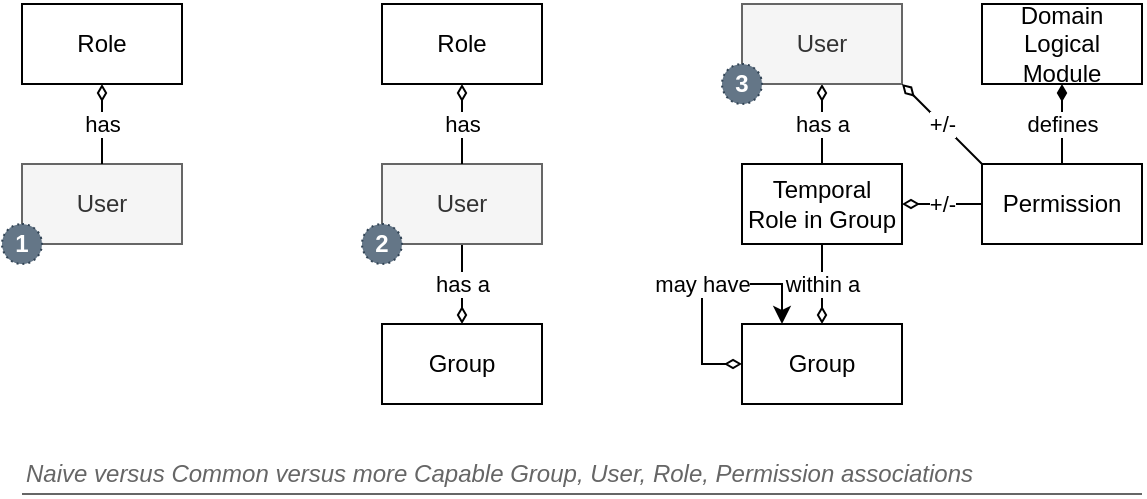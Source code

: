 <mxfile version="17.2.4" type="google" pages="8"><diagram id="Zf5CasNi6kt9dFHjli9-" name="Users &amp; Groups"><mxGraphModel grid="1" page="1" gridSize="10" guides="1" tooltips="1" connect="1" arrows="1" fold="1" pageScale="1" pageWidth="827" pageHeight="1169" math="0" shadow="0"><root><mxCell id="e7uK68oK0Xgx6PKctMtT-0"/><mxCell id="e7uK68oK0Xgx6PKctMtT-1" parent="e7uK68oK0Xgx6PKctMtT-0"/><mxCell id="e7uK68oK0Xgx6PKctMtT-14" value="within a" style="edgeStyle=orthogonalEdgeStyle;rounded=0;orthogonalLoop=1;jettySize=auto;html=1;startArrow=diamondThin;startFill=0;endArrow=none;endFill=0;strokeWidth=1;" edge="1" parent="e7uK68oK0Xgx6PKctMtT-1" source="e7uK68oK0Xgx6PKctMtT-2" target="e7uK68oK0Xgx6PKctMtT-9"><mxGeometry relative="1" as="geometry"/></mxCell><mxCell id="e7uK68oK0Xgx6PKctMtT-2" value="Group" style="rounded=0;whiteSpace=wrap;html=1;strokeColor=default;strokeWidth=1;fillColor=none;align=center;" vertex="1" parent="e7uK68oK0Xgx6PKctMtT-1"><mxGeometry x="480" y="360" width="80" height="40" as="geometry"/></mxCell><mxCell id="e7uK68oK0Xgx6PKctMtT-8" value="has a" style="edgeStyle=orthogonalEdgeStyle;rounded=0;orthogonalLoop=1;jettySize=auto;html=1;endArrow=diamondThin;endFill=0;strokeWidth=1;" edge="1" parent="e7uK68oK0Xgx6PKctMtT-1" source="e7uK68oK0Xgx6PKctMtT-9" target="e7uK68oK0Xgx6PKctMtT-3"><mxGeometry relative="1" as="geometry"><mxPoint x="600" y="300" as="sourcePoint"/><mxPoint x="610" y="440" as="targetPoint"/></mxGeometry></mxCell><mxCell id="e7uK68oK0Xgx6PKctMtT-3" value="User" style="rounded=0;whiteSpace=wrap;html=1;strokeColor=#666666;strokeWidth=1;fillColor=#f5f5f5;align=center;fontColor=#333333;" vertex="1" parent="e7uK68oK0Xgx6PKctMtT-1"><mxGeometry x="480" y="200" width="80" height="40" as="geometry"/></mxCell><mxCell id="e7uK68oK0Xgx6PKctMtT-6" value="may have" style="edgeStyle=orthogonalEdgeStyle;rounded=0;orthogonalLoop=1;jettySize=auto;html=1;entryX=0.25;entryY=0;entryDx=0;entryDy=0;endArrow=classic;endFill=1;strokeWidth=1;exitX=0;exitY=0.5;exitDx=0;exitDy=0;startArrow=diamondThin;startFill=0;" edge="1" parent="e7uK68oK0Xgx6PKctMtT-1" source="e7uK68oK0Xgx6PKctMtT-2" target="e7uK68oK0Xgx6PKctMtT-2"><mxGeometry relative="1" as="geometry"><Array as="points"><mxPoint x="460" y="380"/><mxPoint x="460" y="340"/><mxPoint x="500" y="340"/></Array></mxGeometry></mxCell><mxCell id="e7uK68oK0Xgx6PKctMtT-13" value="+/-" style="edgeStyle=orthogonalEdgeStyle;rounded=0;orthogonalLoop=1;jettySize=auto;html=1;endArrow=none;endFill=0;strokeWidth=1;startArrow=diamondThin;startFill=0;" edge="1" parent="e7uK68oK0Xgx6PKctMtT-1" source="e7uK68oK0Xgx6PKctMtT-9" target="e7uK68oK0Xgx6PKctMtT-10"><mxGeometry relative="1" as="geometry"/></mxCell><mxCell id="e7uK68oK0Xgx6PKctMtT-9" value="Temporal&lt;br&gt;Role in Group" style="rounded=0;whiteSpace=wrap;html=1;strokeColor=default;strokeWidth=1;fillColor=none;align=center;" vertex="1" parent="e7uK68oK0Xgx6PKctMtT-1"><mxGeometry x="480" y="280" width="80" height="40" as="geometry"/></mxCell><mxCell id="e7uK68oK0Xgx6PKctMtT-10" value="Permission" style="rounded=0;whiteSpace=wrap;html=1;strokeColor=default;strokeWidth=1;fillColor=none;align=center;" vertex="1" parent="e7uK68oK0Xgx6PKctMtT-1"><mxGeometry x="600" y="280" width="80" height="40" as="geometry"/></mxCell><mxCell id="e7uK68oK0Xgx6PKctMtT-16" value="defines" style="rounded=0;orthogonalLoop=1;jettySize=auto;html=1;startArrow=diamondThin;startFill=1;endArrow=none;endFill=0;strokeWidth=1;" edge="1" parent="e7uK68oK0Xgx6PKctMtT-1" source="e7uK68oK0Xgx6PKctMtT-15" target="e7uK68oK0Xgx6PKctMtT-10"><mxGeometry relative="1" as="geometry"/></mxCell><mxCell id="e7uK68oK0Xgx6PKctMtT-15" value="Domain Logical Module" style="rounded=0;whiteSpace=wrap;html=1;strokeColor=default;strokeWidth=1;fillColor=none;align=center;" vertex="1" parent="e7uK68oK0Xgx6PKctMtT-1"><mxGeometry x="600" y="200" width="80" height="40" as="geometry"/></mxCell><mxCell id="e7uK68oK0Xgx6PKctMtT-19" value="has a" style="edgeStyle=orthogonalEdgeStyle;rounded=0;orthogonalLoop=1;jettySize=auto;html=1;startArrow=diamondThin;startFill=0;endArrow=none;endFill=0;strokeWidth=1;" edge="1" parent="e7uK68oK0Xgx6PKctMtT-1" source="e7uK68oK0Xgx6PKctMtT-17" target="e7uK68oK0Xgx6PKctMtT-18"><mxGeometry relative="1" as="geometry"/></mxCell><mxCell id="e7uK68oK0Xgx6PKctMtT-17" value="Group" style="rounded=0;whiteSpace=wrap;html=1;strokeColor=default;strokeWidth=1;fillColor=none;align=center;" vertex="1" parent="e7uK68oK0Xgx6PKctMtT-1"><mxGeometry x="300" y="360" width="80" height="40" as="geometry"/></mxCell><mxCell id="e7uK68oK0Xgx6PKctMtT-18" value="User" style="rounded=0;whiteSpace=wrap;html=1;strokeColor=#666666;strokeWidth=1;fillColor=#f5f5f5;align=center;fontColor=#333333;" vertex="1" parent="e7uK68oK0Xgx6PKctMtT-1"><mxGeometry x="300" y="280" width="80" height="40" as="geometry"/></mxCell><mxCell id="e7uK68oK0Xgx6PKctMtT-21" value="has" style="edgeStyle=orthogonalEdgeStyle;rounded=0;orthogonalLoop=1;jettySize=auto;html=1;startArrow=diamondThin;startFill=0;endArrow=none;endFill=0;strokeWidth=1;" edge="1" parent="e7uK68oK0Xgx6PKctMtT-1" source="e7uK68oK0Xgx6PKctMtT-20" target="e7uK68oK0Xgx6PKctMtT-18"><mxGeometry relative="1" as="geometry"/></mxCell><mxCell id="e7uK68oK0Xgx6PKctMtT-20" value="Role" style="rounded=0;whiteSpace=wrap;html=1;strokeColor=default;strokeWidth=1;fillColor=none;align=center;" vertex="1" parent="e7uK68oK0Xgx6PKctMtT-1"><mxGeometry x="300" y="200" width="80" height="40" as="geometry"/></mxCell><mxCell id="n77pSZTtU01Wf_QJTbHz-0" value="Naive versus Common versus more Capable Group, User, Role, Permission associations" style="text;html=1;strokeColor=none;fillColor=none;align=left;verticalAlign=middle;whiteSpace=wrap;rounded=0;dashed=1;comic=0;fontSize=12;opacity=30;fontStyle=2;fontColor=#666666;container=1;collapsible=0;" vertex="1" parent="e7uK68oK0Xgx6PKctMtT-1"><mxGeometry x="120" y="425" width="520" height="20" as="geometry"/></mxCell><mxCell id="n77pSZTtU01Wf_QJTbHz-1" value="" style="endArrow=none;html=1;rounded=0;fontSize=12;exitX=0;exitY=1;exitDx=0;exitDy=0;strokeColor=#666666;" edge="1" parent="e7uK68oK0Xgx6PKctMtT-1"><mxGeometry width="50" height="50" relative="1" as="geometry"><mxPoint x="120.0" y="445.0" as="sourcePoint"/><mxPoint x="680" y="445" as="targetPoint"/></mxGeometry></mxCell><mxCell id="n77pSZTtU01Wf_QJTbHz-2" value="User" style="rounded=0;whiteSpace=wrap;html=1;strokeColor=#666666;strokeWidth=1;fillColor=#f5f5f5;align=center;fontColor=#333333;" vertex="1" parent="e7uK68oK0Xgx6PKctMtT-1"><mxGeometry x="120" y="280" width="80" height="40" as="geometry"/></mxCell><mxCell id="n77pSZTtU01Wf_QJTbHz-3" value="has" style="edgeStyle=orthogonalEdgeStyle;rounded=0;orthogonalLoop=1;jettySize=auto;html=1;startArrow=diamondThin;startFill=0;endArrow=none;endFill=0;strokeWidth=1;" edge="1" parent="e7uK68oK0Xgx6PKctMtT-1" source="n77pSZTtU01Wf_QJTbHz-4" target="n77pSZTtU01Wf_QJTbHz-2"><mxGeometry relative="1" as="geometry"/></mxCell><mxCell id="n77pSZTtU01Wf_QJTbHz-4" value="Role" style="rounded=0;whiteSpace=wrap;html=1;strokeColor=default;strokeWidth=1;fillColor=none;align=center;" vertex="1" parent="e7uK68oK0Xgx6PKctMtT-1"><mxGeometry x="120" y="200" width="80" height="40" as="geometry"/></mxCell><mxCell id="n77pSZTtU01Wf_QJTbHz-5" value="+/-" style="rounded=0;orthogonalLoop=1;jettySize=auto;html=1;endArrow=none;endFill=0;strokeWidth=1;startArrow=diamondThin;startFill=0;entryX=0;entryY=0;entryDx=0;entryDy=0;exitX=1;exitY=1;exitDx=0;exitDy=0;" edge="1" parent="e7uK68oK0Xgx6PKctMtT-1" source="e7uK68oK0Xgx6PKctMtT-3" target="e7uK68oK0Xgx6PKctMtT-10"><mxGeometry relative="1" as="geometry"><mxPoint x="570" y="310" as="sourcePoint"/><mxPoint x="610" y="310" as="targetPoint"/></mxGeometry></mxCell><mxCell id="n77pSZTtU01Wf_QJTbHz-7" value="1" style="rounded=1;fillColor=#647687;strokeColor=#314354;html=1;align=center;verticalAlign=middle;whiteSpace=wrap;fontSize=12;fontStyle=1;arcSize=50;sketch=0;dashed=1;dashPattern=1 2;fontColor=#ffffff;" vertex="1" parent="e7uK68oK0Xgx6PKctMtT-1"><mxGeometry x="110" y="310" width="20" height="20" as="geometry"/></mxCell><mxCell id="n77pSZTtU01Wf_QJTbHz-8" value="2" style="rounded=1;fillColor=#647687;strokeColor=#314354;html=1;align=center;verticalAlign=middle;whiteSpace=wrap;fontSize=12;fontStyle=1;arcSize=50;sketch=0;dashed=1;dashPattern=1 2;fontColor=#ffffff;" vertex="1" parent="e7uK68oK0Xgx6PKctMtT-1"><mxGeometry x="290" y="310" width="20" height="20" as="geometry"/></mxCell><mxCell id="n77pSZTtU01Wf_QJTbHz-9" value="3" style="rounded=1;fillColor=#647687;strokeColor=#314354;html=1;align=center;verticalAlign=middle;whiteSpace=wrap;fontSize=12;fontStyle=1;arcSize=50;sketch=0;dashed=1;dashPattern=1 2;fontColor=#ffffff;" vertex="1" parent="e7uK68oK0Xgx6PKctMtT-1"><mxGeometry x="470" y="230" width="20" height="20" as="geometry"/></mxCell></root></mxGraphModel></diagram><diagram id="XJxCXCQeXor_A-V4MprP" name="Page-1"><mxGraphModel dx="925" dy="492" grid="1" gridSize="10" guides="1" tooltips="1" connect="1" arrows="1" fold="1" page="1" pageScale="1" pageWidth="827" pageHeight="1169" math="0" shadow="0"><root><mxCell id="0"/><mxCell id="1" parent="0"/><mxCell id="WhNVjnFVsK6e7-85odvC-5" value="" style="ellipse;whiteSpace=wrap;html=1;aspect=fixed;fillColor=#dae8fc;strokeColor=#6c8ebf;opacity=10;" parent="1" vertex="1"><mxGeometry x="40" y="260" width="560" height="560" as="geometry"/></mxCell><mxCell id="WhNVjnFVsK6e7-85odvC-3" value="" style="ellipse;whiteSpace=wrap;html=1;aspect=fixed;fillColor=#dae8fc;strokeColor=#6c8ebf;opacity=40;" parent="1" vertex="1"><mxGeometry x="60" y="280" width="520" height="520" as="geometry"/></mxCell><mxCell id="WhNVjnFVsK6e7-85odvC-1" value="" style="ellipse;whiteSpace=wrap;html=1;aspect=fixed;fillColor=#dae8fc;strokeColor=#6c8ebf;opacity=40;" parent="1" vertex="1"><mxGeometry x="80" y="300" width="480" height="480" as="geometry"/></mxCell><mxCell id="UWRW_3v3v01mEywpEWcO-24" value="" style="ellipse;whiteSpace=wrap;html=1;aspect=fixed;fillColor=#dae8fc;strokeColor=#6c8ebf;opacity=40;" parent="1" vertex="1"><mxGeometry x="100" y="320" width="440" height="440" as="geometry"/></mxCell><mxCell id="UWRW_3v3v01mEywpEWcO-23" value="" style="ellipse;whiteSpace=wrap;html=1;aspect=fixed;fillColor=#dae8fc;strokeColor=#6c8ebf;opacity=40;" parent="1" vertex="1"><mxGeometry x="120" y="340" width="400" height="400" as="geometry"/></mxCell><mxCell id="UWRW_3v3v01mEywpEWcO-22" value="" style="ellipse;whiteSpace=wrap;html=1;aspect=fixed;fillColor=#dae8fc;strokeColor=#6c8ebf;opacity=40;" parent="1" vertex="1"><mxGeometry x="140" y="360" width="360" height="360" as="geometry"/></mxCell><mxCell id="UWRW_3v3v01mEywpEWcO-8" value="" style="ellipse;whiteSpace=wrap;html=1;aspect=fixed;fillColor=#dae8fc;strokeColor=#6c8ebf;opacity=40;" parent="1" vertex="1"><mxGeometry x="160" y="380" width="320" height="320" as="geometry"/></mxCell><mxCell id="UWRW_3v3v01mEywpEWcO-1" value="" style="ellipse;whiteSpace=wrap;html=1;aspect=fixed;fillColor=#dae8fc;strokeColor=#6c8ebf;opacity=40;" parent="1" vertex="1"><mxGeometry x="180" y="400" width="280" height="280" as="geometry"/></mxCell><mxCell id="UWRW_3v3v01mEywpEWcO-2" value="" style="ellipse;whiteSpace=wrap;html=1;aspect=fixed;fillColor=#dae8fc;strokeColor=#6c8ebf;opacity=40;" parent="1" vertex="1"><mxGeometry x="200" y="420" width="240" height="240" as="geometry"/></mxCell><mxCell id="UWRW_3v3v01mEywpEWcO-3" value="" style="ellipse;whiteSpace=wrap;html=1;aspect=fixed;fillColor=#dae8fc;strokeColor=#6c8ebf;opacity=40;" parent="1" vertex="1"><mxGeometry x="220" y="440" width="200" height="200" as="geometry"/></mxCell><mxCell id="UWRW_3v3v01mEywpEWcO-4" value="" style="ellipse;whiteSpace=wrap;html=1;aspect=fixed;fillColor=#dae8fc;strokeColor=#6c8ebf;opacity=40;" parent="1" vertex="1"><mxGeometry x="240" y="460" width="160" height="160" as="geometry"/></mxCell><mxCell id="UWRW_3v3v01mEywpEWcO-5" value="" style="ellipse;whiteSpace=wrap;html=1;aspect=fixed;fillColor=#dae8fc;strokeColor=#6c8ebf;opacity=40;" parent="1" vertex="1"><mxGeometry x="260" y="480" width="120" height="120" as="geometry"/></mxCell><mxCell id="UWRW_3v3v01mEywpEWcO-6" value="" style="ellipse;whiteSpace=wrap;html=1;aspect=fixed;fillColor=#dae8fc;strokeColor=#6c8ebf;" parent="1" vertex="1"><mxGeometry x="280" y="500" width="80" height="80" as="geometry"/></mxCell><mxCell id="UWRW_3v3v01mEywpEWcO-9" value="&lt;span style=&quot;font-size: 12px&quot;&gt;&amp;nbsp;Work Sector&lt;/span&gt;" style="strokeWidth=1;shadow=0;dashed=0;align=left;html=1;shape=mxgraph.mockup.text.callout;linkText=;textSize=17;textColor=#666666;callDir=NE;callStyle=line;fontSize=17;fontColor=#666666;align=right;verticalAlign=top;strokeColor=#666666;movableLabel=1;spacingRight=13;spacing=0;spacingTop=14;" parent="1" vertex="1"><mxGeometry x="320" y="213" width="229" height="107" as="geometry"><mxPoint x="92" y="-9" as="offset"/></mxGeometry></mxCell><mxCell id="UWRW_3v3v01mEywpEWcO-10" value="&lt;font style=&quot;font-size: 12px&quot;&gt;Education Sector&lt;/font&gt;" style="strokeWidth=1;shadow=0;dashed=0;align=left;html=1;shape=mxgraph.mockup.text.callout;linkText=;textSize=17;textColor=#666666;callDir=NE;callStyle=line;fontSize=17;fontColor=#666666;align=right;verticalAlign=top;strokeColor=#666666;movableLabel=1;spacingRight=7;spacingTop=1;" parent="1" vertex="1"><mxGeometry x="339" y="244" width="210" height="98" as="geometry"><mxPoint x="114" y="5" as="offset"/></mxGeometry></mxCell><mxCell id="UWRW_3v3v01mEywpEWcO-11" value="&lt;font style=&quot;font-size: 12px&quot;&gt;Certification (Reporting)&lt;/font&gt;" style="strokeWidth=1;shadow=0;dashed=0;align=left;html=1;shape=mxgraph.mockup.text.callout;linkText=;textSize=17;textColor=#666666;callDir=NE;callStyle=line;fontSize=17;fontColor=#666666;align=right;verticalAlign=top;strokeColor=#666666;movableLabel=1;spacingTop=4;spacingRight=8;" parent="1" vertex="1"><mxGeometry x="358" y="274" width="191" height="90" as="geometry"><mxPoint x="148" y="2" as="offset"/></mxGeometry></mxCell><mxCell id="UWRW_3v3v01mEywpEWcO-12" value="&lt;font style=&quot;font-size: 12px&quot;&gt;Formative Assessment&lt;/font&gt;" style="strokeWidth=1;shadow=0;dashed=0;align=left;html=1;shape=mxgraph.mockup.text.callout;linkText=;textSize=17;textColor=#666666;callDir=NE;callStyle=line;fontSize=17;fontColor=#666666;align=right;verticalAlign=top;strokeColor=#666666;movableLabel=1;spacingTop=4;spacingLeft=0;spacing=0;spacingRight=9;" parent="1" vertex="1"><mxGeometry x="368" y="304" width="182" height="84" as="geometry"><mxPoint x="144" y="5" as="offset"/></mxGeometry></mxCell><mxCell id="UWRW_3v3v01mEywpEWcO-13" value="&lt;font style=&quot;font-size: 12px&quot;&gt;Guidance (Teaching)&lt;/font&gt;" style="strokeWidth=1;shadow=0;dashed=0;align=left;html=1;shape=mxgraph.mockup.text.callout;linkText=;textSize=17;textColor=#666666;callDir=NE;callStyle=line;fontSize=17;fontColor=#666666;align=right;verticalAlign=top;strokeColor=#666666;movableLabel=1;spacingRight=-10;" parent="1" vertex="1"><mxGeometry x="380" y="335" width="169" height="78" as="geometry"><mxPoint x="115" y="6" as="offset"/></mxGeometry></mxCell><mxCell id="UWRW_3v3v01mEywpEWcO-14" value="&lt;font style=&quot;font-size: 12px&quot;&gt;Curiosity (Learning with Agency)&lt;/font&gt;" style="strokeWidth=1;shadow=0;dashed=0;align=left;html=1;shape=mxgraph.mockup.text.callout;linkText=;textSize=17;textColor=#666666;callDir=NE;callStyle=line;fontSize=17;fontColor=#666666;align=right;verticalAlign=top;strokeColor=#666666;movableLabel=1;spacingLeft=2;spacingRight=-54;" parent="1" vertex="1"><mxGeometry x="387" y="365" width="162" height="75" as="geometry"><mxPoint x="134" y="8" as="offset"/></mxGeometry></mxCell><mxCell id="UWRW_3v3v01mEywpEWcO-15" value="&lt;font style=&quot;font-size: 12px&quot;&gt;Accessible Resources&lt;/font&gt;" style="strokeWidth=1;shadow=0;dashed=0;align=left;html=1;shape=mxgraph.mockup.text.callout;linkText=;textSize=17;textColor=#666666;callDir=NE;callStyle=line;fontSize=17;fontColor=#666666;align=right;verticalAlign=top;strokeColor=#666666;movableLabel=1;spacingRight=4;" parent="1" vertex="1"><mxGeometry x="390" y="393" width="160" height="77" as="geometry"><mxPoint x="139" y="6" as="offset"/></mxGeometry></mxCell><mxCell id="UWRW_3v3v01mEywpEWcO-25" value="&lt;font style=&quot;font-size: 12px&quot;&gt;Curriculum (Objectives)&lt;/font&gt;" style="strokeWidth=1;shadow=0;dashed=0;align=left;html=1;shape=mxgraph.mockup.text.callout;linkText=;textSize=17;textColor=#666666;callDir=NE;callStyle=line;fontSize=17;fontColor=#666666;align=right;verticalAlign=top;strokeColor=#666666;movableLabel=1;spacingRight=0;" parent="1" vertex="1"><mxGeometry x="370" y="423" width="180" height="87" as="geometry"><mxPoint x="140" y="2" as="offset"/></mxGeometry></mxCell><mxCell id="UWRW_3v3v01mEywpEWcO-26" value="&lt;font style=&quot;font-size: 12px&quot;&gt;Purpose&lt;/font&gt;" style="strokeWidth=1;shadow=0;dashed=0;align=left;html=1;shape=mxgraph.mockup.text.callout;linkText=;textSize=17;textColor=#666666;callDir=NE;callStyle=line;fontSize=17;fontColor=#666666;align=right;verticalAlign=top;strokeColor=#666666;movableLabel=1;spacingRight=-6;spacingTop=2;" parent="1" vertex="1"><mxGeometry x="360" y="453" width="190" height="87" as="geometry"><mxPoint x="55" y="2" as="offset"/></mxGeometry></mxCell><mxCell id="WhNVjnFVsK6e7-85odvC-2" value="&lt;span style=&quot;font-size: 12px&quot;&gt;Civic Sector&lt;/span&gt;" style="strokeWidth=1;shadow=0;dashed=0;align=left;html=1;shape=mxgraph.mockup.text.callout;linkText=;textSize=17;textColor=#666666;callDir=NE;callStyle=line;fontSize=17;fontColor=#666666;align=right;verticalAlign=top;strokeColor=#666666;movableLabel=1;spacingRight=14;spacing=0;spacingTop=15;spacingLeft=3;" parent="1" vertex="1"><mxGeometry x="300" y="183" width="249" height="117" as="geometry"><mxPoint x="92" y="-9" as="offset"/></mxGeometry></mxCell><mxCell id="WhNVjnFVsK6e7-85odvC-4" value="&lt;span style=&quot;font-size: 12px&quot;&gt;National Sector&lt;/span&gt;" style="strokeWidth=1;shadow=0;dashed=0;align=left;html=1;shape=mxgraph.mockup.text.callout;linkText=;textSize=17;textColor=#666666;callDir=NE;callStyle=line;fontSize=17;fontColor=#666666;align=right;verticalAlign=top;strokeColor=#666666;movableLabel=1;spacingRight=-3;spacing=0;spacingTop=15;spacingLeft=3;" parent="1" vertex="1"><mxGeometry x="270" y="153" width="279" height="131" as="geometry"><mxPoint x="92" y="-9" as="offset"/></mxGeometry></mxCell><mxCell id="WhNVjnFVsK6e7-85odvC-6" value="&lt;span style=&quot;font-size: 12px&quot;&gt;Future Sector&lt;/span&gt;" style="strokeWidth=1;shadow=0;dashed=0;align=left;html=1;shape=mxgraph.mockup.text.callout;linkText=;textSize=17;textColor=#666666;callDir=NE;callStyle=line;fontSize=17;fontColor=#666666;align=right;verticalAlign=top;strokeColor=#666666;movableLabel=1;spacingRight=7;spacing=0;spacingTop=15;spacingLeft=3;" parent="1" vertex="1"><mxGeometry x="240" y="123" width="309" height="148" as="geometry"><mxPoint x="92" y="-9" as="offset"/></mxGeometry></mxCell></root></mxGraphModel></diagram><diagram id="Icq5qCy0PTQe6UJOdCSA" name="Concepts, Aspects, Perspectives"><mxGraphModel grid="1" page="1" gridSize="10" guides="1" tooltips="1" connect="1" arrows="1" fold="1" pageScale="1" pageWidth="827" pageHeight="1169" math="0" shadow="0"><root><mxCell id="WJttVdRlcJo3yWfg6_xu-0"/><mxCell id="WJttVdRlcJo3yWfg6_xu-73" value="Back Perspectives" parent="WJttVdRlcJo3yWfg6_xu-0"/><mxCell id="WJttVdRlcJo3yWfg6_xu-14" value="" style="shape=parallelogram;perimeter=parallelogramPerimeter;whiteSpace=wrap;html=1;fixedSize=1;comic=0;gradientDirection=radial;rotation=-89;size=109.49;opacity=50;fillColor=#f5f5f5;fontColor=#333333;strokeColor=#666666;" vertex="1" parent="WJttVdRlcJo3yWfg6_xu-73"><mxGeometry x="510.51" y="179.67" width="242.15" height="178.25" as="geometry"/></mxCell><mxCell id="TZ6FyWU1a8k-vw1P2wQZ-0" value="&lt;div style=&quot;text-align: left&quot;&gt;&lt;span&gt;note that &lt;/span&gt;&lt;i&gt;both&lt;/i&gt;&lt;span&gt; Development Perspectives and Consuming Perspectives are at play, double filtering the information&amp;nbsp;&lt;/span&gt;&lt;/div&gt;" style="shape=note;size=20;whiteSpace=wrap;html=1;" vertex="1" parent="WJttVdRlcJo3yWfg6_xu-73"><mxGeometry x="90" y="610" width="110" height="100" as="geometry"/></mxCell><mxCell id="WJttVdRlcJo3yWfg6_xu-74" value="Concept Facets" parent="WJttVdRlcJo3yWfg6_xu-0"/><mxCell id="URjR3wmLyOrdkMICwFik-14" value="" style="ellipse;whiteSpace=wrap;html=1;aspect=fixed;comic=0;fontSize=12;fontColor=#000000;strokeColor=#BD7000;strokeWidth=2;fillColor=#f0a30a;gradientDirection=radial;align=left;opacity=50;" vertex="1" parent="WJttVdRlcJo3yWfg6_xu-74"><mxGeometry x="400" y="270" width="10" height="10" as="geometry"/></mxCell><mxCell id="URjR3wmLyOrdkMICwFik-13" value="" style="ellipse;whiteSpace=wrap;html=1;aspect=fixed;comic=0;fontSize=12;fontColor=#000000;strokeColor=#BD7000;strokeWidth=2;fillColor=#f0a30a;gradientDirection=radial;align=left;opacity=60;" vertex="1" parent="WJttVdRlcJo3yWfg6_xu-74"><mxGeometry x="580" y="260" width="10" height="10" as="geometry"/></mxCell><mxCell id="WJttVdRlcJo3yWfg6_xu-9" value="" style="ellipse;whiteSpace=wrap;html=1;aspect=fixed;fillColor=#dae8fc;strokeColor=#6c8ebf;gradientColor=#7ea6e0;gradientDirection=radial;comic=0;" vertex="1" parent="WJttVdRlcJo3yWfg6_xu-74"><mxGeometry x="490" y="240" width="100" height="100" as="geometry"/></mxCell><mxCell id="WJttVdRlcJo3yWfg6_xu-7" value="" style="ellipse;whiteSpace=wrap;html=1;aspect=fixed;fillColor=#f8cecc;strokeColor=#b85450;gradientColor=#ea6b66;gradientDirection=radial;comic=0;" vertex="1" parent="WJttVdRlcJo3yWfg6_xu-74"><mxGeometry x="300" y="315" width="100" height="100" as="geometry"/></mxCell><mxCell id="WJttVdRlcJo3yWfg6_xu-8" value="" style="ellipse;whiteSpace=wrap;html=1;aspect=fixed;fillColor=#FFFFFF;strokeColor=#2D7600;gradientDirection=radial;comic=0;fontColor=#ffffff;gradientColor=#009900;" vertex="1" parent="WJttVdRlcJo3yWfg6_xu-74"><mxGeometry x="430" y="400" width="100" height="100" as="geometry"/></mxCell><mxCell id="WJttVdRlcJo3yWfg6_xu-86" value="" style="ellipse;whiteSpace=wrap;html=1;aspect=fixed;gradientDirection=radial;comic=0;fillColor=#76608a;strokeColor=#432D57;dashed=1;fontColor=#ffffff;opacity=60;gradientColor=#ffffff;" vertex="1" parent="WJttVdRlcJo3yWfg6_xu-74"><mxGeometry x="440" y="330" width="60" height="60" as="geometry"/></mxCell><mxCell id="URjR3wmLyOrdkMICwFik-1" value="Concept&lt;br&gt;Model" style="strokeWidth=1;shadow=0;dashed=0;align=center;html=1;shape=mxgraph.mockup.text.callout;linkText=;textSize=17;textColor=#666666;callDir=SE;callStyle=line;fontSize=12;fontColor=#666666;align=right;verticalAlign=bottom;strokeColor=#666666;comic=0;fillColor=#CCCCCC;gradientColor=#ffffff;gradientDirection=radial;opacity=30;" vertex="1" parent="WJttVdRlcJo3yWfg6_xu-74"><mxGeometry x="540" y="450" width="120" height="35" as="geometry"/></mxCell><mxCell id="URjR3wmLyOrdkMICwFik-2" value="Element" style="strokeWidth=1;shadow=0;dashed=0;align=center;html=1;shape=mxgraph.mockup.text.callout;linkText=;textSize=17;textColor=#666666;callDir=SE;callStyle=line;fontSize=12;fontColor=#666666;align=right;verticalAlign=bottom;strokeColor=#666666;comic=0;fillColor=#CCCCCC;gradientColor=#ffffff;gradientDirection=radial;opacity=30;" vertex="1" parent="WJttVdRlcJo3yWfg6_xu-74"><mxGeometry x="520" y="490" width="140" height="50" as="geometry"/></mxCell><mxCell id="URjR3wmLyOrdkMICwFik-3" value="Viewing&lt;br&gt;Perspective" style="strokeWidth=1;shadow=0;dashed=0;align=center;html=1;shape=mxgraph.mockup.text.callout;linkText=;textSize=17;textColor=#666666;callDir=SE;callStyle=line;fontSize=12;fontColor=#666666;align=right;verticalAlign=bottom;strokeColor=#666666;comic=0;fillColor=#CCCCCC;gradientColor=#ffffff;gradientDirection=radial;opacity=30;" vertex="1" parent="WJttVdRlcJo3yWfg6_xu-74"><mxGeometry x="390" y="550" width="270" height="134" as="geometry"/></mxCell><mxCell id="URjR3wmLyOrdkMICwFik-5" value="Filtered&lt;br&gt;Viewing&lt;br&gt;Perspective" style="strokeWidth=1;shadow=0;dashed=0;align=center;html=1;shape=mxgraph.mockup.text.callout;linkText=;textSize=17;textColor=#666666;callDir=SE;callStyle=line;fontSize=12;fontColor=#666666;align=right;verticalAlign=bottom;strokeColor=#666666;comic=0;fillColor=#CCCCCC;gradientColor=#ffffff;gradientDirection=radial;opacity=30;" vertex="1" parent="WJttVdRlcJo3yWfg6_xu-74"><mxGeometry x="320" y="580" width="340" height="180" as="geometry"/></mxCell><mxCell id="URjR3wmLyOrdkMICwFik-6" value="Aspects /&lt;br&gt;Connection&lt;br&gt;Points" style="strokeWidth=1;shadow=0;dashed=0;align=center;html=1;shape=mxgraph.mockup.text.callout;linkText=;textSize=17;textColor=#666666;callDir=SE;callStyle=line;fontSize=12;fontColor=#666666;align=right;verticalAlign=bottom;strokeColor=#666666;comic=0;fillColor=#CCCCCC;gradientColor=#ffffff;gradientDirection=radial;opacity=30;" vertex="1" parent="WJttVdRlcJo3yWfg6_xu-74"><mxGeometry x="390" y="460" width="270" height="140" as="geometry"/></mxCell><mxCell id="URjR3wmLyOrdkMICwFik-7" value="Perspectives &amp;amp; Filtered Viewpoints of the Aspects of Concepts as Compositions of Elements" style="text;html=1;strokeColor=none;fillColor=none;align=left;verticalAlign=middle;whiteSpace=wrap;rounded=0;dashed=1;comic=0;fontSize=12;opacity=30;fontStyle=2;fontColor=#666666;container=1;" vertex="1" parent="WJttVdRlcJo3yWfg6_xu-74"><mxGeometry x="80" y="820" width="600" height="20" as="geometry"/></mxCell><mxCell id="URjR3wmLyOrdkMICwFik-8" value="" style="endArrow=none;html=1;rounded=0;fontSize=12;exitX=0;exitY=1;exitDx=0;exitDy=0;strokeColor=#666666;" edge="1" parent="WJttVdRlcJo3yWfg6_xu-74"><mxGeometry width="50" height="50" relative="1" as="geometry"><mxPoint x="80.0" y="840" as="sourcePoint"/><mxPoint x="600" y="840" as="targetPoint"/></mxGeometry></mxCell><mxCell id="URjR3wmLyOrdkMICwFik-9" value="Discoverability, &lt;br&gt;Purpose&lt;br&gt;Cost Metadata" style="strokeWidth=1;shadow=0;dashed=0;align=center;html=1;shape=mxgraph.mockup.text.callout;linkText=;textSize=17;textColor=#666666;callDir=SE;callStyle=line;fontSize=12;fontColor=#666666;align=right;verticalAlign=bottom;strokeColor=#666666;comic=0;fillColor=#CCCCCC;gradientColor=#ffffff;gradientDirection=radial;opacity=30;" vertex="1" parent="WJttVdRlcJo3yWfg6_xu-74"><mxGeometry x="500" y="370" width="160" height="60" as="geometry"/></mxCell><mxCell id="URjR3wmLyOrdkMICwFik-11" value="" style="ellipse;whiteSpace=wrap;html=1;aspect=fixed;comic=0;fontSize=12;fontColor=#000000;strokeColor=#BD7000;strokeWidth=2;fillColor=#f0a30a;gradientDirection=radial;align=left;opacity=60;" vertex="1" parent="WJttVdRlcJo3yWfg6_xu-74"><mxGeometry x="380" y="450" width="10" height="10" as="geometry"/></mxCell><mxCell id="URjR3wmLyOrdkMICwFik-12" value="" style="ellipse;whiteSpace=wrap;html=1;aspect=fixed;comic=0;fontSize=12;fontColor=#000000;strokeColor=#BD7000;strokeWidth=2;fillColor=#f0a30a;gradientDirection=radial;align=left;opacity=60;" vertex="1" parent="WJttVdRlcJo3yWfg6_xu-74"><mxGeometry x="440" y="260" width="10" height="10" as="geometry"/></mxCell><mxCell id="URjR3wmLyOrdkMICwFik-15" value="" style="ellipse;whiteSpace=wrap;html=1;aspect=fixed;comic=0;fontSize=12;fontColor=#000000;strokeColor=#BD7000;strokeWidth=2;fillColor=#f0a30a;gradientDirection=radial;align=left;opacity=60;" vertex="1" parent="WJttVdRlcJo3yWfg6_xu-74"><mxGeometry x="560" y="390" width="10" height="10" as="geometry"/></mxCell><mxCell id="WJttVdRlcJo3yWfg6_xu-1" value="Concept" parent="WJttVdRlcJo3yWfg6_xu-0"/><mxCell id="WJttVdRlcJo3yWfg6_xu-20" value="" style="ellipse;whiteSpace=wrap;html=1;comic=0;fillColor=#CCCCCC;gradientDirection=radial;opacity=50;strokeColor=#6c8ebf;strokeWidth=6;" vertex="1" parent="WJttVdRlcJo3yWfg6_xu-1"><mxGeometry x="617" y="240.0" width="40" height="63.17" as="geometry"/></mxCell><mxCell id="WJttVdRlcJo3yWfg6_xu-2" value="" style="ellipse;whiteSpace=wrap;html=1;aspect=fixed;fillColor=#f5f5f5;strokeColor=#666666;gradientColor=#b3b3b3;gradientDirection=radial;comic=0;opacity=30;dashed=1;strokeWidth=3;" vertex="1" parent="WJttVdRlcJo3yWfg6_xu-1"><mxGeometry x="370" y="260" width="210" height="210" as="geometry"/></mxCell><mxCell id="WJttVdRlcJo3yWfg6_xu-72" value="Front Perspectives" parent="WJttVdRlcJo3yWfg6_xu-0"/><mxCell id="WJttVdRlcJo3yWfg6_xu-13" value="" style="html=1;whiteSpace=wrap;aspect=fixed;shape=isoRectangle;comic=0;fillColor=#f5f5f5;gradientDirection=radial;opacity=50;fontColor=#333333;strokeColor=#666666;" vertex="1" parent="WJttVdRlcJo3yWfg6_xu-72"><mxGeometry x="229" y="7" width="480" height="276" as="geometry"/></mxCell><mxCell id="WJttVdRlcJo3yWfg6_xu-3" value="" style="shape=parallelogram;perimeter=parallelogramPerimeter;whiteSpace=wrap;html=1;fixedSize=1;comic=0;gradientDirection=radial;rotation=-89;size=122;opacity=50;fillColor=#f5f5f5;fontColor=#333333;strokeColor=#666666;" vertex="1" parent="WJttVdRlcJo3yWfg6_xu-72"><mxGeometry x="128" y="320" width="305.97" height="233.17" as="geometry"/></mxCell><mxCell id="WJttVdRlcJo3yWfg6_xu-83" value="" style="shape=parallelogram;perimeter=parallelogramPerimeter;whiteSpace=wrap;html=1;fixedSize=1;comic=0;gradientDirection=radial;rotation=-89;size=140.66;opacity=50;fillColor=#f5f5f5;fontColor=#333333;strokeColor=#666666;" vertex="1" parent="WJttVdRlcJo3yWfg6_xu-72"><mxGeometry x="48" y="359.83" width="305.97" height="253.17" as="geometry"/></mxCell><mxCell id="WJttVdRlcJo3yWfg6_xu-66" value="Front Outlines" parent="WJttVdRlcJo3yWfg6_xu-0"/><mxCell id="WJttVdRlcJo3yWfg6_xu-67" value="" style="ellipse;whiteSpace=wrap;html=1;comic=0;fillColor=#CCCCCC;gradientDirection=radial;opacity=50;strokeWidth=7;strokeColor=#009900;" vertex="1" parent="WJttVdRlcJo3yWfg6_xu-66"><mxGeometry x="320" y="446.83" width="40" height="63.17" as="geometry"/></mxCell><mxCell id="WJttVdRlcJo3yWfg6_xu-68" value="" style="ellipse;whiteSpace=wrap;html=1;comic=0;fillColor=#CCCCCC;gradientDirection=radial;opacity=50;strokeColor=#b85450;strokeWidth=7;" vertex="1" parent="WJttVdRlcJo3yWfg6_xu-66"><mxGeometry x="210" y="376.83" width="40" height="63.17" as="geometry"/></mxCell><mxCell id="WJttVdRlcJo3yWfg6_xu-69" value="" style="ellipse;whiteSpace=wrap;html=1;comic=0;fillColor=#CCCCCC;gradientDirection=radial;opacity=50;strokeColor=#b85450;rotation=60;strokeWidth=7;" vertex="1" parent="WJttVdRlcJo3yWfg6_xu-66"><mxGeometry x="314.7" y="102.11" width="47.8" height="77.12" as="geometry"/></mxCell><mxCell id="WJttVdRlcJo3yWfg6_xu-70" value="" style="ellipse;whiteSpace=wrap;html=1;comic=0;fillColor=#CCCCCC;gradientDirection=radial;opacity=50;strokeColor=#6c8ebf;rotation=60;strokeWidth=7;" vertex="1" parent="WJttVdRlcJo3yWfg6_xu-66"><mxGeometry x="490" y="63" width="45.9" height="77.12" as="geometry"/></mxCell><mxCell id="WJttVdRlcJo3yWfg6_xu-71" value="" style="ellipse;whiteSpace=wrap;html=1;comic=0;fillColor=#CCCCCC;gradientDirection=radial;opacity=50;strokeColor=#82b366;rotation=60;strokeWidth=7;" vertex="1" parent="WJttVdRlcJo3yWfg6_xu-66"><mxGeometry x="450" y="170" width="50" height="87.12" as="geometry"/></mxCell><mxCell id="WJttVdRlcJo3yWfg6_xu-81" value="" style="ellipse;whiteSpace=wrap;html=1;comic=0;fillColor=#CCCCCC;gradientDirection=radial;opacity=50;strokeWidth=7;strokeColor=#009900;" vertex="1" parent="WJttVdRlcJo3yWfg6_xu-66"><mxGeometry x="260" y="510.0" width="40" height="63.17" as="geometry"/></mxCell></root></mxGraphModel></diagram><diagram id="uxRylRqQeyDf0swIyTR2" name="Page-8"><mxGraphModel grid="1" page="1" gridSize="10" guides="1" tooltips="1" connect="1" arrows="1" fold="1" pageScale="1" pageWidth="827" pageHeight="1169" math="0" shadow="0"><root><mxCell id="0"/><mxCell id="1" parent="0"/></root></mxGraphModel></diagram><diagram id="zvKO0TnbNv629EjdHthX" name="Page-3"><mxGraphModel dx="1609" dy="1615" grid="1" gridSize="10" guides="1" tooltips="1" connect="1" arrows="1" fold="1" page="1" pageScale="1" pageWidth="827" pageHeight="1169" math="0" shadow="0"><root><mxCell id="FR-K0ldr-ljp6VTl6MiZ-0"/><mxCell id="FR-K0ldr-ljp6VTl6MiZ-1" parent="FR-K0ldr-ljp6VTl6MiZ-0"/><mxCell id="Y8ZI9sll6qGl35rg0D_l-7" value="" style="ellipse;whiteSpace=wrap;html=1;dashed=1;comic=0;fontSize=12;fontColor=#666666;strokeColor=default;strokeWidth=1;fillColor=none;gradientColor=none;gradientDirection=radial;align=left;verticalAlign=bottom;opacity=50;rotation=-50;" parent="FR-K0ldr-ljp6VTl6MiZ-1" vertex="1"><mxGeometry x="510" y="586" width="121.17" height="230.75" as="geometry"/></mxCell><mxCell id="Y8ZI9sll6qGl35rg0D_l-5" value="" style="ellipse;whiteSpace=wrap;html=1;dashed=1;comic=0;fontSize=12;fontColor=#666666;strokeColor=default;strokeWidth=1;fillColor=none;gradientColor=none;gradientDirection=radial;align=left;verticalAlign=bottom;opacity=50;rotation=-50;" parent="FR-K0ldr-ljp6VTl6MiZ-1" vertex="1"><mxGeometry x="547.48" y="399.27" width="220.06" height="250.85" as="geometry"/></mxCell><mxCell id="Y8ZI9sll6qGl35rg0D_l-4" value="" style="ellipse;whiteSpace=wrap;html=1;dashed=1;comic=0;fontSize=12;fontColor=#666666;strokeColor=default;strokeWidth=1;fillColor=none;gradientColor=none;gradientDirection=radial;align=left;verticalAlign=bottom;opacity=50;rotation=-50;" parent="FR-K0ldr-ljp6VTl6MiZ-1" vertex="1"><mxGeometry x="396.08" y="86.82" width="374.95" height="414.03" as="geometry"/></mxCell><mxCell id="Y8ZI9sll6qGl35rg0D_l-3" value="" style="ellipse;whiteSpace=wrap;html=1;dashed=1;comic=0;fontSize=12;fontColor=#666666;strokeColor=default;strokeWidth=1;fillColor=none;gradientColor=none;gradientDirection=radial;align=left;verticalAlign=bottom;opacity=50;rotation=-50;" parent="FR-K0ldr-ljp6VTl6MiZ-1" vertex="1"><mxGeometry x="36.86" y="100.29" width="487.58" height="384.03" as="geometry"/></mxCell><mxCell id="JD5kgCvg9JRsQZWyuqTf-2" value="" style="ellipse;whiteSpace=wrap;html=1;aspect=fixed;fillColor=#dae8fc;strokeColor=#6c8ebf;gradientColor=#7ea6e0;gradientDirection=radial;comic=0;" parent="FR-K0ldr-ljp6VTl6MiZ-1" vertex="1"><mxGeometry x="440" y="230" width="20" height="20" as="geometry"/></mxCell><mxCell id="JD5kgCvg9JRsQZWyuqTf-3" value="" style="ellipse;whiteSpace=wrap;html=1;aspect=fixed;fillColor=#f8cecc;strokeColor=#b85450;gradientColor=#ea6b66;gradientDirection=radial;comic=0;" parent="FR-K0ldr-ljp6VTl6MiZ-1" vertex="1"><mxGeometry x="390" y="255" width="20" height="20" as="geometry"/></mxCell><mxCell id="JD5kgCvg9JRsQZWyuqTf-4" value="" style="ellipse;whiteSpace=wrap;html=1;aspect=fixed;fillColor=#FFFFFF;strokeColor=#2D7600;gradientDirection=radial;comic=0;fontColor=#ffffff;gradientColor=#009900;" parent="FR-K0ldr-ljp6VTl6MiZ-1" vertex="1"><mxGeometry x="420" y="270" width="20" height="20" as="geometry"/></mxCell><mxCell id="JD5kgCvg9JRsQZWyuqTf-24" style="rounded=0;orthogonalLoop=1;jettySize=auto;html=1;entryX=0.144;entryY=0.3;entryDx=0;entryDy=0;entryPerimeter=0;fontSize=12;fontColor=#666666;strokeColor=#666666;opacity=60;endArrow=none;endFill=0;" parent="FR-K0ldr-ljp6VTl6MiZ-1" source="JD5kgCvg9JRsQZWyuqTf-9" target="JD5kgCvg9JRsQZWyuqTf-23" edge="1"><mxGeometry relative="1" as="geometry"/></mxCell><mxCell id="JD5kgCvg9JRsQZWyuqTf-30" style="edgeStyle=none;rounded=0;orthogonalLoop=1;jettySize=auto;html=1;fontSize=12;fontColor=#666666;endArrow=none;endFill=0;strokeColor=#666666;opacity=60;" parent="FR-K0ldr-ljp6VTl6MiZ-1" source="JD5kgCvg9JRsQZWyuqTf-9" target="JD5kgCvg9JRsQZWyuqTf-29" edge="1"><mxGeometry relative="1" as="geometry"/></mxCell><mxCell id="JD5kgCvg9JRsQZWyuqTf-96" style="edgeStyle=none;rounded=0;orthogonalLoop=1;jettySize=auto;html=1;fontSize=12;fontColor=#666666;endArrow=none;endFill=0;strokeColor=#666666;opacity=60;" parent="FR-K0ldr-ljp6VTl6MiZ-1" source="JD5kgCvg9JRsQZWyuqTf-9" target="JD5kgCvg9JRsQZWyuqTf-94" edge="1"><mxGeometry relative="1" as="geometry"/></mxCell><mxCell id="JD5kgCvg9JRsQZWyuqTf-9" value="" style="ellipse;whiteSpace=wrap;html=1;aspect=fixed;fillColor=#f5f5f5;strokeColor=#666666;gradientColor=#b3b3b3;gradientDirection=radial;comic=0;opacity=30;dashed=1;strokeWidth=3;" parent="FR-K0ldr-ljp6VTl6MiZ-1" vertex="1"><mxGeometry x="400" y="230" width="60" height="60" as="geometry"/></mxCell><mxCell id="JD5kgCvg9JRsQZWyuqTf-10" value="" style="ellipse;whiteSpace=wrap;html=1;aspect=fixed;fillColor=#dae8fc;strokeColor=#6c8ebf;gradientColor=#7ea6e0;gradientDirection=radial;comic=0;" parent="FR-K0ldr-ljp6VTl6MiZ-1" vertex="1"><mxGeometry x="340" y="330" width="20" height="20" as="geometry"/></mxCell><mxCell id="JD5kgCvg9JRsQZWyuqTf-11" value="" style="ellipse;whiteSpace=wrap;html=1;aspect=fixed;fillColor=#f8cecc;strokeColor=#b85450;gradientColor=#ea6b66;gradientDirection=radial;comic=0;" parent="FR-K0ldr-ljp6VTl6MiZ-1" vertex="1"><mxGeometry x="290" y="355" width="20" height="20" as="geometry"/></mxCell><mxCell id="JD5kgCvg9JRsQZWyuqTf-12" value="" style="ellipse;whiteSpace=wrap;html=1;aspect=fixed;fillColor=#FFFFFF;strokeColor=#2D7600;gradientDirection=radial;comic=0;fontColor=#ffffff;gradientColor=#009900;" parent="FR-K0ldr-ljp6VTl6MiZ-1" vertex="1"><mxGeometry x="320" y="370" width="20" height="20" as="geometry"/></mxCell><mxCell id="JD5kgCvg9JRsQZWyuqTf-25" style="edgeStyle=none;rounded=0;orthogonalLoop=1;jettySize=auto;html=1;fontSize=12;fontColor=#666666;strokeColor=#666666;opacity=60;endArrow=none;endFill=0;" parent="FR-K0ldr-ljp6VTl6MiZ-1" source="JD5kgCvg9JRsQZWyuqTf-13" target="JD5kgCvg9JRsQZWyuqTf-23" edge="1"><mxGeometry relative="1" as="geometry"/></mxCell><mxCell id="JD5kgCvg9JRsQZWyuqTf-54" style="edgeStyle=none;rounded=0;orthogonalLoop=1;jettySize=auto;html=1;fontSize=12;fontColor=#666666;endArrow=none;endFill=0;strokeColor=#666666;opacity=60;" parent="FR-K0ldr-ljp6VTl6MiZ-1" source="JD5kgCvg9JRsQZWyuqTf-13" target="JD5kgCvg9JRsQZWyuqTf-51" edge="1"><mxGeometry relative="1" as="geometry"/></mxCell><mxCell id="JD5kgCvg9JRsQZWyuqTf-13" value="" style="ellipse;whiteSpace=wrap;html=1;aspect=fixed;fillColor=#f5f5f5;strokeColor=#666666;gradientColor=#b3b3b3;gradientDirection=radial;comic=0;opacity=30;dashed=1;strokeWidth=3;" parent="FR-K0ldr-ljp6VTl6MiZ-1" vertex="1"><mxGeometry x="300" y="330" width="60" height="60" as="geometry"/></mxCell><mxCell id="JD5kgCvg9JRsQZWyuqTf-14" value="" style="ellipse;whiteSpace=wrap;html=1;aspect=fixed;fillColor=#dae8fc;strokeColor=#6c8ebf;gradientColor=#7ea6e0;gradientDirection=radial;comic=0;" parent="FR-K0ldr-ljp6VTl6MiZ-1" vertex="1"><mxGeometry x="290" y="434.03" width="20" height="20" as="geometry"/></mxCell><mxCell id="JD5kgCvg9JRsQZWyuqTf-15" value="" style="ellipse;whiteSpace=wrap;html=1;aspect=fixed;fillColor=#f8cecc;strokeColor=#b85450;gradientColor=#ea6b66;gradientDirection=radial;comic=0;" parent="FR-K0ldr-ljp6VTl6MiZ-1" vertex="1"><mxGeometry x="240" y="459.03" width="20" height="20" as="geometry"/></mxCell><mxCell id="JD5kgCvg9JRsQZWyuqTf-16" value="" style="ellipse;whiteSpace=wrap;html=1;aspect=fixed;fillColor=#FFFFFF;strokeColor=#2D7600;gradientDirection=radial;comic=0;fontColor=#ffffff;gradientColor=#009900;" parent="FR-K0ldr-ljp6VTl6MiZ-1" vertex="1"><mxGeometry x="270" y="474.03" width="20" height="20" as="geometry"/></mxCell><mxCell id="JD5kgCvg9JRsQZWyuqTf-31" style="edgeStyle=none;rounded=0;orthogonalLoop=1;jettySize=auto;html=1;fontSize=12;fontColor=#666666;endArrow=none;endFill=0;strokeColor=#666666;opacity=60;" parent="FR-K0ldr-ljp6VTl6MiZ-1" source="JD5kgCvg9JRsQZWyuqTf-42" target="JD5kgCvg9JRsQZWyuqTf-29" edge="1"><mxGeometry relative="1" as="geometry"/></mxCell><mxCell id="JD5kgCvg9JRsQZWyuqTf-61" style="edgeStyle=none;rounded=0;orthogonalLoop=1;jettySize=auto;html=1;fontSize=12;fontColor=#666666;endArrow=none;endFill=0;strokeColor=#666666;opacity=60;" parent="FR-K0ldr-ljp6VTl6MiZ-1" source="JD5kgCvg9JRsQZWyuqTf-17" target="JD5kgCvg9JRsQZWyuqTf-60" edge="1"><mxGeometry relative="1" as="geometry"/></mxCell><mxCell id="JD5kgCvg9JRsQZWyuqTf-17" value="" style="ellipse;whiteSpace=wrap;html=1;aspect=fixed;fillColor=#f5f5f5;strokeColor=#666666;gradientColor=#b3b3b3;gradientDirection=radial;comic=0;opacity=30;dashed=1;strokeWidth=3;" parent="FR-K0ldr-ljp6VTl6MiZ-1" vertex="1"><mxGeometry x="250" y="434.03" width="60" height="60" as="geometry"/></mxCell><mxCell id="JD5kgCvg9JRsQZWyuqTf-18" value="" style="endArrow=none;html=1;rounded=0;fontSize=12;fontColor=#666666;strokeColor=#666666;opacity=60;exitX=1;exitY=0;exitDx=0;exitDy=0;entryX=0;entryY=1;entryDx=0;entryDy=0;" parent="FR-K0ldr-ljp6VTl6MiZ-1" source="JD5kgCvg9JRsQZWyuqTf-13" target="JD5kgCvg9JRsQZWyuqTf-9" edge="1"><mxGeometry width="50" height="50" relative="1" as="geometry"><mxPoint x="380" y="340" as="sourcePoint"/><mxPoint x="430" y="290" as="targetPoint"/></mxGeometry></mxCell><mxCell id="JD5kgCvg9JRsQZWyuqTf-19" value="" style="endArrow=none;html=1;rounded=0;fontSize=12;fontColor=#666666;strokeColor=#666666;opacity=60;" parent="FR-K0ldr-ljp6VTl6MiZ-1" source="JD5kgCvg9JRsQZWyuqTf-42" target="JD5kgCvg9JRsQZWyuqTf-13" edge="1"><mxGeometry width="50" height="50" relative="1" as="geometry"><mxPoint x="160" y="330" as="sourcePoint"/><mxPoint x="210" y="280" as="targetPoint"/></mxGeometry></mxCell><mxCell id="JD5kgCvg9JRsQZWyuqTf-20" value="" style="ellipse;whiteSpace=wrap;html=1;aspect=fixed;fillColor=#dae8fc;strokeColor=#6c8ebf;gradientColor=#7ea6e0;gradientDirection=radial;comic=0;" parent="FR-K0ldr-ljp6VTl6MiZ-1" vertex="1"><mxGeometry x="550" y="340" width="20" height="20" as="geometry"/></mxCell><mxCell id="JD5kgCvg9JRsQZWyuqTf-21" value="" style="ellipse;whiteSpace=wrap;html=1;aspect=fixed;fillColor=#f8cecc;strokeColor=#b85450;gradientColor=#ea6b66;gradientDirection=radial;comic=0;" parent="FR-K0ldr-ljp6VTl6MiZ-1" vertex="1"><mxGeometry x="500" y="365" width="20" height="20" as="geometry"/></mxCell><mxCell id="JD5kgCvg9JRsQZWyuqTf-22" value="" style="ellipse;whiteSpace=wrap;html=1;aspect=fixed;fillColor=#FFFFFF;strokeColor=#2D7600;gradientDirection=radial;comic=0;fontColor=#ffffff;gradientColor=#009900;" parent="FR-K0ldr-ljp6VTl6MiZ-1" vertex="1"><mxGeometry x="530" y="380" width="20" height="20" as="geometry"/></mxCell><mxCell id="JD5kgCvg9JRsQZWyuqTf-98" style="edgeStyle=none;rounded=0;orthogonalLoop=1;jettySize=auto;html=1;fontSize=12;fontColor=#666666;endArrow=none;endFill=0;strokeColor=#666666;opacity=60;" parent="FR-K0ldr-ljp6VTl6MiZ-1" source="JD5kgCvg9JRsQZWyuqTf-23" target="JD5kgCvg9JRsQZWyuqTf-84" edge="1"><mxGeometry relative="1" as="geometry"/></mxCell><mxCell id="JD5kgCvg9JRsQZWyuqTf-23" value="" style="ellipse;whiteSpace=wrap;html=1;aspect=fixed;fillColor=#f5f5f5;strokeColor=#666666;gradientColor=#b3b3b3;gradientDirection=radial;comic=0;opacity=30;dashed=1;strokeWidth=3;" parent="FR-K0ldr-ljp6VTl6MiZ-1" vertex="1"><mxGeometry x="510" y="340" width="60" height="60" as="geometry"/></mxCell><mxCell id="JD5kgCvg9JRsQZWyuqTf-26" value="" style="ellipse;whiteSpace=wrap;html=1;aspect=fixed;fillColor=#dae8fc;strokeColor=#6c8ebf;gradientColor=#7ea6e0;gradientDirection=radial;comic=0;" parent="FR-K0ldr-ljp6VTl6MiZ-1" vertex="1"><mxGeometry x="330" y="110" width="20" height="20" as="geometry"/></mxCell><mxCell id="JD5kgCvg9JRsQZWyuqTf-27" value="" style="ellipse;whiteSpace=wrap;html=1;aspect=fixed;fillColor=#f8cecc;strokeColor=#b85450;gradientColor=#ea6b66;gradientDirection=radial;comic=0;" parent="FR-K0ldr-ljp6VTl6MiZ-1" vertex="1"><mxGeometry x="280" y="135" width="20" height="20" as="geometry"/></mxCell><mxCell id="JD5kgCvg9JRsQZWyuqTf-28" value="" style="ellipse;whiteSpace=wrap;html=1;aspect=fixed;fillColor=#FFFFFF;strokeColor=#2D7600;gradientDirection=radial;comic=0;fontColor=#ffffff;gradientColor=#009900;" parent="FR-K0ldr-ljp6VTl6MiZ-1" vertex="1"><mxGeometry x="310" y="150" width="20" height="20" as="geometry"/></mxCell><mxCell id="JD5kgCvg9JRsQZWyuqTf-29" value="" style="ellipse;whiteSpace=wrap;html=1;aspect=fixed;fillColor=#f5f5f5;strokeColor=#666666;gradientColor=#b3b3b3;gradientDirection=radial;comic=0;opacity=30;dashed=1;strokeWidth=3;" parent="FR-K0ldr-ljp6VTl6MiZ-1" vertex="1"><mxGeometry x="290" y="110" width="60" height="60" as="geometry"/></mxCell><mxCell id="JD5kgCvg9JRsQZWyuqTf-32" value="Food" style="text;html=1;strokeColor=none;fillColor=none;align=center;verticalAlign=middle;whiteSpace=wrap;rounded=0;comic=0;fontSize=12;fontColor=#666666;opacity=50;" parent="FR-K0ldr-ljp6VTl6MiZ-1" vertex="1"><mxGeometry x="170" y="300" width="60" height="30" as="geometry"/></mxCell><mxCell id="JD5kgCvg9JRsQZWyuqTf-33" value="Airfoils" style="text;html=1;strokeColor=none;fillColor=none;align=center;verticalAlign=middle;whiteSpace=wrap;rounded=0;comic=0;fontSize=12;fontColor=#666666;opacity=50;" parent="FR-K0ldr-ljp6VTl6MiZ-1" vertex="1"><mxGeometry x="470" y="245" width="60" height="30" as="geometry"/></mxCell><mxCell id="JD5kgCvg9JRsQZWyuqTf-35" value="Robots" style="text;html=1;strokeColor=none;fillColor=none;align=center;verticalAlign=middle;whiteSpace=wrap;rounded=0;comic=0;fontSize=12;fontColor=#666666;opacity=50;" parent="FR-K0ldr-ljp6VTl6MiZ-1" vertex="1"><mxGeometry x="560" y="390" width="60" height="30" as="geometry"/></mxCell><mxCell id="JD5kgCvg9JRsQZWyuqTf-37" value="Bats" style="text;html=1;strokeColor=none;fillColor=none;align=center;verticalAlign=middle;whiteSpace=wrap;rounded=0;comic=0;fontSize=12;fontColor=#666666;opacity=50;" parent="FR-K0ldr-ljp6VTl6MiZ-1" vertex="1"><mxGeometry x="354" y="125" width="60" height="30" as="geometry"/></mxCell><mxCell id="JD5kgCvg9JRsQZWyuqTf-39" value="" style="ellipse;whiteSpace=wrap;html=1;aspect=fixed;fillColor=#dae8fc;strokeColor=#6c8ebf;gradientColor=#7ea6e0;gradientDirection=radial;comic=0;" parent="FR-K0ldr-ljp6VTl6MiZ-1" vertex="1"><mxGeometry x="240" y="230" width="20" height="20" as="geometry"/></mxCell><mxCell id="JD5kgCvg9JRsQZWyuqTf-40" value="" style="ellipse;whiteSpace=wrap;html=1;aspect=fixed;fillColor=#f8cecc;strokeColor=#b85450;gradientColor=#ea6b66;gradientDirection=radial;comic=0;" parent="FR-K0ldr-ljp6VTl6MiZ-1" vertex="1"><mxGeometry x="190" y="255" width="20" height="20" as="geometry"/></mxCell><mxCell id="JD5kgCvg9JRsQZWyuqTf-41" value="" style="ellipse;whiteSpace=wrap;html=1;aspect=fixed;fillColor=#FFFFFF;strokeColor=#2D7600;gradientDirection=radial;comic=0;fontColor=#ffffff;gradientColor=#009900;" parent="FR-K0ldr-ljp6VTl6MiZ-1" vertex="1"><mxGeometry x="220" y="270" width="20" height="20" as="geometry"/></mxCell><mxCell id="JD5kgCvg9JRsQZWyuqTf-42" value="" style="ellipse;whiteSpace=wrap;html=1;aspect=fixed;fillColor=#f5f5f5;strokeColor=#666666;gradientColor=#b3b3b3;gradientDirection=radial;comic=0;opacity=30;dashed=1;strokeWidth=3;" parent="FR-K0ldr-ljp6VTl6MiZ-1" vertex="1"><mxGeometry x="200" y="230" width="60" height="60" as="geometry"/></mxCell><mxCell id="JD5kgCvg9JRsQZWyuqTf-44" value="Butterlfiles" style="text;html=1;strokeColor=none;fillColor=none;align=center;verticalAlign=middle;whiteSpace=wrap;rounded=0;comic=0;fontSize=12;fontColor=#666666;opacity=50;" parent="FR-K0ldr-ljp6VTl6MiZ-1" vertex="1"><mxGeometry x="364" y="390" width="60" height="30" as="geometry"/></mxCell><mxCell id="JD5kgCvg9JRsQZWyuqTf-45" style="edgeStyle=none;rounded=0;orthogonalLoop=1;jettySize=auto;html=1;fontSize=12;fontColor=#666666;strokeColor=#666666;opacity=60;endArrow=none;endFill=0;" parent="FR-K0ldr-ljp6VTl6MiZ-1" source="JD5kgCvg9JRsQZWyuqTf-17" target="JD5kgCvg9JRsQZWyuqTf-13" edge="1"><mxGeometry relative="1" as="geometry"><mxPoint x="370" y="370" as="sourcePoint"/><mxPoint x="510" y="370" as="targetPoint"/></mxGeometry></mxCell><mxCell id="JD5kgCvg9JRsQZWyuqTf-46" value="Pupa" style="text;html=1;strokeColor=none;fillColor=none;align=center;verticalAlign=middle;whiteSpace=wrap;rounded=0;comic=0;fontSize=12;fontColor=#666666;opacity=50;" parent="FR-K0ldr-ljp6VTl6MiZ-1" vertex="1"><mxGeometry x="300" y="475" width="60" height="30" as="geometry"/></mxCell><mxCell id="JD5kgCvg9JRsQZWyuqTf-48" value="" style="ellipse;whiteSpace=wrap;html=1;aspect=fixed;fillColor=#dae8fc;strokeColor=#6c8ebf;gradientColor=#7ea6e0;gradientDirection=radial;comic=0;" parent="FR-K0ldr-ljp6VTl6MiZ-1" vertex="1"><mxGeometry x="140" y="345" width="20" height="20" as="geometry"/></mxCell><mxCell id="JD5kgCvg9JRsQZWyuqTf-49" value="" style="ellipse;whiteSpace=wrap;html=1;aspect=fixed;fillColor=#f8cecc;strokeColor=#b85450;gradientColor=#ea6b66;gradientDirection=radial;comic=0;" parent="FR-K0ldr-ljp6VTl6MiZ-1" vertex="1"><mxGeometry x="90" y="370" width="20" height="20" as="geometry"/></mxCell><mxCell id="JD5kgCvg9JRsQZWyuqTf-50" value="" style="ellipse;whiteSpace=wrap;html=1;aspect=fixed;fillColor=#FFFFFF;strokeColor=#2D7600;gradientDirection=radial;comic=0;fontColor=#ffffff;gradientColor=#009900;" parent="FR-K0ldr-ljp6VTl6MiZ-1" vertex="1"><mxGeometry x="120" y="385" width="20" height="20" as="geometry"/></mxCell><mxCell id="JD5kgCvg9JRsQZWyuqTf-55" style="edgeStyle=none;rounded=0;orthogonalLoop=1;jettySize=auto;html=1;fontSize=12;fontColor=#666666;endArrow=none;endFill=0;strokeColor=#666666;opacity=60;" parent="FR-K0ldr-ljp6VTl6MiZ-1" source="JD5kgCvg9JRsQZWyuqTf-51" target="JD5kgCvg9JRsQZWyuqTf-17" edge="1"><mxGeometry relative="1" as="geometry"/></mxCell><mxCell id="JD5kgCvg9JRsQZWyuqTf-51" value="" style="ellipse;whiteSpace=wrap;html=1;aspect=fixed;fillColor=#f5f5f5;strokeColor=#666666;gradientColor=#b3b3b3;gradientDirection=radial;comic=0;opacity=30;dashed=1;strokeWidth=3;" parent="FR-K0ldr-ljp6VTl6MiZ-1" vertex="1"><mxGeometry x="100" y="345" width="60" height="60" as="geometry"/></mxCell><mxCell id="JD5kgCvg9JRsQZWyuqTf-52" value="Packaging" style="text;html=1;strokeColor=none;fillColor=none;align=center;verticalAlign=middle;whiteSpace=wrap;rounded=0;comic=0;fontSize=12;fontColor=#666666;opacity=50;" parent="FR-K0ldr-ljp6VTl6MiZ-1" vertex="1"><mxGeometry x="470" y="475" width="60" height="30" as="geometry"/></mxCell><mxCell id="JD5kgCvg9JRsQZWyuqTf-56" value="Moths" style="text;html=1;strokeColor=none;fillColor=none;align=center;verticalAlign=middle;whiteSpace=wrap;rounded=0;comic=0;fontSize=12;fontColor=#666666;opacity=50;" parent="FR-K0ldr-ljp6VTl6MiZ-1" vertex="1"><mxGeometry x="130" y="400" width="60" height="30" as="geometry"/></mxCell><mxCell id="JD5kgCvg9JRsQZWyuqTf-57" value="" style="ellipse;whiteSpace=wrap;html=1;aspect=fixed;fillColor=#dae8fc;strokeColor=#6c8ebf;gradientColor=#7ea6e0;gradientDirection=radial;comic=0;" parent="FR-K0ldr-ljp6VTl6MiZ-1" vertex="1"><mxGeometry x="460" y="430" width="20" height="20" as="geometry"/></mxCell><mxCell id="JD5kgCvg9JRsQZWyuqTf-58" value="" style="ellipse;whiteSpace=wrap;html=1;aspect=fixed;fillColor=#f8cecc;strokeColor=#b85450;gradientColor=#ea6b66;gradientDirection=radial;comic=0;" parent="FR-K0ldr-ljp6VTl6MiZ-1" vertex="1"><mxGeometry x="410" y="455" width="20" height="20" as="geometry"/></mxCell><mxCell id="JD5kgCvg9JRsQZWyuqTf-59" value="" style="ellipse;whiteSpace=wrap;html=1;aspect=fixed;fillColor=#FFFFFF;strokeColor=#2D7600;gradientDirection=radial;comic=0;fontColor=#ffffff;gradientColor=#009900;" parent="FR-K0ldr-ljp6VTl6MiZ-1" vertex="1"><mxGeometry x="440" y="470" width="20" height="20" as="geometry"/></mxCell><mxCell id="JD5kgCvg9JRsQZWyuqTf-72" style="edgeStyle=none;rounded=0;orthogonalLoop=1;jettySize=auto;html=1;fontSize=12;fontColor=#666666;endArrow=none;endFill=0;strokeColor=#666666;opacity=60;" parent="FR-K0ldr-ljp6VTl6MiZ-1" source="JD5kgCvg9JRsQZWyuqTf-60" target="JD5kgCvg9JRsQZWyuqTf-70" edge="1"><mxGeometry relative="1" as="geometry"/></mxCell><mxCell id="JD5kgCvg9JRsQZWyuqTf-60" value="" style="ellipse;whiteSpace=wrap;html=1;aspect=fixed;fillColor=#f5f5f5;strokeColor=#666666;gradientColor=#b3b3b3;gradientDirection=radial;comic=0;opacity=30;dashed=1;strokeWidth=3;" parent="FR-K0ldr-ljp6VTl6MiZ-1" vertex="1"><mxGeometry x="420" y="430" width="60" height="60" as="geometry"/></mxCell><mxCell id="JD5kgCvg9JRsQZWyuqTf-62" value="" style="ellipse;whiteSpace=wrap;html=1;aspect=fixed;fillColor=#dae8fc;strokeColor=#6c8ebf;gradientColor=#7ea6e0;gradientDirection=radial;comic=0;" parent="FR-K0ldr-ljp6VTl6MiZ-1" vertex="1"><mxGeometry x="620" y="420" width="20" height="20" as="geometry"/></mxCell><mxCell id="JD5kgCvg9JRsQZWyuqTf-63" value="" style="ellipse;whiteSpace=wrap;html=1;aspect=fixed;fillColor=#f8cecc;strokeColor=#b85450;gradientColor=#ea6b66;gradientDirection=radial;comic=0;" parent="FR-K0ldr-ljp6VTl6MiZ-1" vertex="1"><mxGeometry x="570" y="445" width="20" height="20" as="geometry"/></mxCell><mxCell id="JD5kgCvg9JRsQZWyuqTf-64" value="" style="ellipse;whiteSpace=wrap;html=1;aspect=fixed;fillColor=#FFFFFF;strokeColor=#2D7600;gradientDirection=radial;comic=0;fontColor=#ffffff;gradientColor=#009900;" parent="FR-K0ldr-ljp6VTl6MiZ-1" vertex="1"><mxGeometry x="600" y="460" width="20" height="20" as="geometry"/></mxCell><mxCell id="JD5kgCvg9JRsQZWyuqTf-106" style="edgeStyle=none;rounded=0;orthogonalLoop=1;jettySize=auto;html=1;fontSize=12;fontColor=#666666;endArrow=none;endFill=0;strokeColor=#666666;opacity=60;" parent="FR-K0ldr-ljp6VTl6MiZ-1" source="JD5kgCvg9JRsQZWyuqTf-65" target="JD5kgCvg9JRsQZWyuqTf-89" edge="1"><mxGeometry relative="1" as="geometry"/></mxCell><mxCell id="Y8ZI9sll6qGl35rg0D_l-6" style="edgeStyle=none;rounded=0;orthogonalLoop=1;jettySize=auto;html=1;fontSize=12;fontColor=#666666;endArrow=none;endFill=0;strokeColor=#666666;opacity=60;" parent="FR-K0ldr-ljp6VTl6MiZ-1" source="JD5kgCvg9JRsQZWyuqTf-65" target="JD5kgCvg9JRsQZWyuqTf-84" edge="1"><mxGeometry relative="1" as="geometry"/></mxCell><mxCell id="JD5kgCvg9JRsQZWyuqTf-65" value="" style="ellipse;whiteSpace=wrap;html=1;aspect=fixed;fillColor=#f5f5f5;strokeColor=#666666;gradientColor=#b3b3b3;gradientDirection=radial;comic=0;opacity=30;dashed=1;strokeWidth=3;" parent="FR-K0ldr-ljp6VTl6MiZ-1" vertex="1"><mxGeometry x="580" y="420" width="60" height="60" as="geometry"/></mxCell><mxCell id="JD5kgCvg9JRsQZWyuqTf-66" value="Energy" style="text;html=1;strokeColor=none;fillColor=none;align=center;verticalAlign=middle;whiteSpace=wrap;rounded=0;comic=0;fontSize=12;fontColor=#666666;opacity=50;" parent="FR-K0ldr-ljp6VTl6MiZ-1" vertex="1"><mxGeometry x="630" y="450" width="60" height="30" as="geometry"/></mxCell><mxCell id="JD5kgCvg9JRsQZWyuqTf-67" value="" style="ellipse;whiteSpace=wrap;html=1;aspect=fixed;fillColor=#dae8fc;strokeColor=#6c8ebf;gradientColor=#7ea6e0;gradientDirection=radial;comic=0;" parent="FR-K0ldr-ljp6VTl6MiZ-1" vertex="1"><mxGeometry x="520" y="541" width="20" height="20" as="geometry"/></mxCell><mxCell id="JD5kgCvg9JRsQZWyuqTf-68" value="" style="ellipse;whiteSpace=wrap;html=1;aspect=fixed;fillColor=#f8cecc;strokeColor=#b85450;gradientColor=#ea6b66;gradientDirection=radial;comic=0;" parent="FR-K0ldr-ljp6VTl6MiZ-1" vertex="1"><mxGeometry x="470" y="566" width="20" height="20" as="geometry"/></mxCell><mxCell id="JD5kgCvg9JRsQZWyuqTf-69" value="" style="ellipse;whiteSpace=wrap;html=1;aspect=fixed;fillColor=#FFFFFF;strokeColor=#2D7600;gradientDirection=radial;comic=0;fontColor=#ffffff;gradientColor=#009900;" parent="FR-K0ldr-ljp6VTl6MiZ-1" vertex="1"><mxGeometry x="500" y="581" width="20" height="20" as="geometry"/></mxCell><mxCell id="JD5kgCvg9JRsQZWyuqTf-80" style="edgeStyle=none;rounded=0;orthogonalLoop=1;jettySize=auto;html=1;fontSize=12;fontColor=#666666;endArrow=none;endFill=0;strokeColor=#666666;opacity=60;" parent="FR-K0ldr-ljp6VTl6MiZ-1" source="JD5kgCvg9JRsQZWyuqTf-70" target="JD5kgCvg9JRsQZWyuqTf-65" edge="1"><mxGeometry relative="1" as="geometry"/></mxCell><mxCell id="JD5kgCvg9JRsQZWyuqTf-70" value="" style="ellipse;whiteSpace=wrap;html=1;aspect=fixed;fillColor=#f5f5f5;strokeColor=#666666;gradientColor=#b3b3b3;gradientDirection=radial;comic=0;opacity=30;dashed=1;strokeWidth=3;" parent="FR-K0ldr-ljp6VTl6MiZ-1" vertex="1"><mxGeometry x="480" y="541" width="60" height="60" as="geometry"/></mxCell><mxCell id="JD5kgCvg9JRsQZWyuqTf-71" value="Global&lt;br&gt;Warming" style="text;html=1;strokeColor=none;fillColor=none;align=center;verticalAlign=middle;whiteSpace=wrap;rounded=0;comic=0;fontSize=12;fontColor=#666666;opacity=50;" parent="FR-K0ldr-ljp6VTl6MiZ-1" vertex="1"><mxGeometry x="540" y="591" width="60" height="30" as="geometry"/></mxCell><mxCell id="JD5kgCvg9JRsQZWyuqTf-73" value="" style="ellipse;whiteSpace=wrap;html=1;aspect=fixed;fillColor=#dae8fc;strokeColor=#6c8ebf;gradientColor=#7ea6e0;gradientDirection=radial;comic=0;" parent="FR-K0ldr-ljp6VTl6MiZ-1" vertex="1"><mxGeometry x="400" y="601" width="20" height="20" as="geometry"/></mxCell><mxCell id="JD5kgCvg9JRsQZWyuqTf-74" value="" style="ellipse;whiteSpace=wrap;html=1;aspect=fixed;fillColor=#f8cecc;strokeColor=#b85450;gradientColor=#ea6b66;gradientDirection=radial;comic=0;" parent="FR-K0ldr-ljp6VTl6MiZ-1" vertex="1"><mxGeometry x="350" y="626" width="20" height="20" as="geometry"/></mxCell><mxCell id="JD5kgCvg9JRsQZWyuqTf-75" value="" style="ellipse;whiteSpace=wrap;html=1;aspect=fixed;fillColor=#FFFFFF;strokeColor=#2D7600;gradientDirection=radial;comic=0;fontColor=#ffffff;gradientColor=#009900;" parent="FR-K0ldr-ljp6VTl6MiZ-1" vertex="1"><mxGeometry x="380" y="641" width="20" height="20" as="geometry"/></mxCell><mxCell id="JD5kgCvg9JRsQZWyuqTf-78" style="edgeStyle=none;rounded=0;orthogonalLoop=1;jettySize=auto;html=1;fontSize=12;fontColor=#666666;endArrow=none;endFill=0;strokeColor=#666666;opacity=60;" parent="FR-K0ldr-ljp6VTl6MiZ-1" source="JD5kgCvg9JRsQZWyuqTf-76" target="JD5kgCvg9JRsQZWyuqTf-17" edge="1"><mxGeometry relative="1" as="geometry"/></mxCell><mxCell id="JD5kgCvg9JRsQZWyuqTf-79" style="edgeStyle=none;rounded=0;orthogonalLoop=1;jettySize=auto;html=1;fontSize=12;fontColor=#666666;endArrow=none;endFill=0;strokeColor=#666666;opacity=60;" parent="FR-K0ldr-ljp6VTl6MiZ-1" source="JD5kgCvg9JRsQZWyuqTf-76" target="JD5kgCvg9JRsQZWyuqTf-70" edge="1"><mxGeometry relative="1" as="geometry"/></mxCell><mxCell id="JD5kgCvg9JRsQZWyuqTf-76" value="" style="ellipse;whiteSpace=wrap;html=1;aspect=fixed;fillColor=#f5f5f5;strokeColor=#666666;gradientColor=#b3b3b3;gradientDirection=radial;comic=0;opacity=30;dashed=1;strokeWidth=3;" parent="FR-K0ldr-ljp6VTl6MiZ-1" vertex="1"><mxGeometry x="360" y="601" width="60" height="60" as="geometry"/></mxCell><mxCell id="JD5kgCvg9JRsQZWyuqTf-77" value="Extinction" style="text;html=1;strokeColor=none;fillColor=none;align=center;verticalAlign=middle;whiteSpace=wrap;rounded=0;comic=0;fontSize=12;fontColor=#666666;opacity=50;" parent="FR-K0ldr-ljp6VTl6MiZ-1" vertex="1"><mxGeometry x="420" y="651" width="60" height="30" as="geometry"/></mxCell><mxCell id="JD5kgCvg9JRsQZWyuqTf-81" value="" style="ellipse;whiteSpace=wrap;html=1;aspect=fixed;fillColor=#dae8fc;strokeColor=#6c8ebf;gradientColor=#7ea6e0;gradientDirection=radial;comic=0;" parent="FR-K0ldr-ljp6VTl6MiZ-1" vertex="1"><mxGeometry x="670" y="340" width="20" height="20" as="geometry"/></mxCell><mxCell id="JD5kgCvg9JRsQZWyuqTf-82" value="" style="ellipse;whiteSpace=wrap;html=1;aspect=fixed;fillColor=#f8cecc;strokeColor=#b85450;gradientColor=#ea6b66;gradientDirection=radial;comic=0;" parent="FR-K0ldr-ljp6VTl6MiZ-1" vertex="1"><mxGeometry x="620" y="365" width="20" height="20" as="geometry"/></mxCell><mxCell id="JD5kgCvg9JRsQZWyuqTf-83" value="" style="ellipse;whiteSpace=wrap;html=1;aspect=fixed;fillColor=#FFFFFF;strokeColor=#2D7600;gradientDirection=radial;comic=0;fontColor=#ffffff;gradientColor=#009900;" parent="FR-K0ldr-ljp6VTl6MiZ-1" vertex="1"><mxGeometry x="650" y="380" width="20" height="20" as="geometry"/></mxCell><mxCell id="JD5kgCvg9JRsQZWyuqTf-104" style="edgeStyle=none;rounded=0;orthogonalLoop=1;jettySize=auto;html=1;fontSize=12;fontColor=#666666;endArrow=none;endFill=0;strokeColor=#666666;opacity=60;" parent="FR-K0ldr-ljp6VTl6MiZ-1" source="JD5kgCvg9JRsQZWyuqTf-84" target="JD5kgCvg9JRsQZWyuqTf-102" edge="1"><mxGeometry relative="1" as="geometry"/></mxCell><mxCell id="JD5kgCvg9JRsQZWyuqTf-84" value="" style="ellipse;whiteSpace=wrap;html=1;aspect=fixed;fillColor=#f5f5f5;strokeColor=#666666;gradientColor=#b3b3b3;gradientDirection=radial;comic=0;opacity=30;dashed=1;strokeWidth=3;" parent="FR-K0ldr-ljp6VTl6MiZ-1" vertex="1"><mxGeometry x="630" y="340" width="60" height="60" as="geometry"/></mxCell><mxCell id="JD5kgCvg9JRsQZWyuqTf-85" value="Batteries" style="text;html=1;strokeColor=none;fillColor=none;align=center;verticalAlign=middle;whiteSpace=wrap;rounded=0;comic=0;fontSize=12;fontColor=#666666;opacity=50;" parent="FR-K0ldr-ljp6VTl6MiZ-1" vertex="1"><mxGeometry x="670" y="390" width="60" height="30" as="geometry"/></mxCell><mxCell id="JD5kgCvg9JRsQZWyuqTf-86" value="" style="ellipse;whiteSpace=wrap;html=1;aspect=fixed;fillColor=#dae8fc;strokeColor=#6c8ebf;gradientColor=#7ea6e0;gradientDirection=radial;comic=0;" parent="FR-K0ldr-ljp6VTl6MiZ-1" vertex="1"><mxGeometry x="670" y="550" width="20" height="20" as="geometry"/></mxCell><mxCell id="JD5kgCvg9JRsQZWyuqTf-87" value="" style="ellipse;whiteSpace=wrap;html=1;aspect=fixed;fillColor=#f8cecc;strokeColor=#b85450;gradientColor=#ea6b66;gradientDirection=radial;comic=0;" parent="FR-K0ldr-ljp6VTl6MiZ-1" vertex="1"><mxGeometry x="620" y="575" width="20" height="20" as="geometry"/></mxCell><mxCell id="JD5kgCvg9JRsQZWyuqTf-88" value="" style="ellipse;whiteSpace=wrap;html=1;aspect=fixed;fillColor=#FFFFFF;strokeColor=#2D7600;gradientDirection=radial;comic=0;fontColor=#ffffff;gradientColor=#009900;" parent="FR-K0ldr-ljp6VTl6MiZ-1" vertex="1"><mxGeometry x="650" y="590" width="20" height="20" as="geometry"/></mxCell><mxCell id="JD5kgCvg9JRsQZWyuqTf-89" value="" style="ellipse;whiteSpace=wrap;html=1;aspect=fixed;fillColor=#f5f5f5;strokeColor=#666666;gradientColor=#b3b3b3;gradientDirection=radial;comic=0;opacity=30;dashed=1;strokeWidth=3;" parent="FR-K0ldr-ljp6VTl6MiZ-1" vertex="1"><mxGeometry x="630" y="550" width="60" height="60" as="geometry"/></mxCell><mxCell id="JD5kgCvg9JRsQZWyuqTf-90" value="Carbon" style="text;html=1;strokeColor=none;fillColor=none;align=center;verticalAlign=middle;whiteSpace=wrap;rounded=0;comic=0;fontSize=12;fontColor=#666666;opacity=50;" parent="FR-K0ldr-ljp6VTl6MiZ-1" vertex="1"><mxGeometry x="670" y="601" width="60" height="30" as="geometry"/></mxCell><mxCell id="JD5kgCvg9JRsQZWyuqTf-91" value="" style="ellipse;whiteSpace=wrap;html=1;aspect=fixed;fillColor=#dae8fc;strokeColor=#6c8ebf;gradientColor=#7ea6e0;gradientDirection=radial;comic=0;" parent="FR-K0ldr-ljp6VTl6MiZ-1" vertex="1"><mxGeometry x="600" y="220" width="20" height="20" as="geometry"/></mxCell><mxCell id="JD5kgCvg9JRsQZWyuqTf-92" value="" style="ellipse;whiteSpace=wrap;html=1;aspect=fixed;fillColor=#f8cecc;strokeColor=#b85450;gradientColor=#ea6b66;gradientDirection=radial;comic=0;" parent="FR-K0ldr-ljp6VTl6MiZ-1" vertex="1"><mxGeometry x="550" y="245" width="20" height="20" as="geometry"/></mxCell><mxCell id="JD5kgCvg9JRsQZWyuqTf-93" value="" style="ellipse;whiteSpace=wrap;html=1;aspect=fixed;fillColor=#FFFFFF;strokeColor=#2D7600;gradientDirection=radial;comic=0;fontColor=#ffffff;gradientColor=#009900;" parent="FR-K0ldr-ljp6VTl6MiZ-1" vertex="1"><mxGeometry x="580" y="260" width="20" height="20" as="geometry"/></mxCell><mxCell id="JD5kgCvg9JRsQZWyuqTf-97" style="edgeStyle=none;rounded=0;orthogonalLoop=1;jettySize=auto;html=1;fontSize=12;fontColor=#666666;endArrow=none;endFill=0;strokeColor=#666666;opacity=60;" parent="FR-K0ldr-ljp6VTl6MiZ-1" source="JD5kgCvg9JRsQZWyuqTf-94" target="JD5kgCvg9JRsQZWyuqTf-84" edge="1"><mxGeometry relative="1" as="geometry"/></mxCell><mxCell id="JD5kgCvg9JRsQZWyuqTf-105" style="edgeStyle=none;rounded=0;orthogonalLoop=1;jettySize=auto;html=1;fontSize=12;fontColor=#666666;endArrow=none;endFill=0;strokeColor=#666666;opacity=60;" parent="FR-K0ldr-ljp6VTl6MiZ-1" source="JD5kgCvg9JRsQZWyuqTf-94" target="JD5kgCvg9JRsQZWyuqTf-102" edge="1"><mxGeometry relative="1" as="geometry"/></mxCell><mxCell id="JD5kgCvg9JRsQZWyuqTf-94" value="" style="ellipse;whiteSpace=wrap;html=1;aspect=fixed;fillColor=#f5f5f5;strokeColor=#666666;gradientColor=#b3b3b3;gradientDirection=radial;comic=0;opacity=30;dashed=1;strokeWidth=3;" parent="FR-K0ldr-ljp6VTl6MiZ-1" vertex="1"><mxGeometry x="560" y="220" width="60" height="60" as="geometry"/></mxCell><mxCell id="JD5kgCvg9JRsQZWyuqTf-95" value="Quadcopters" style="text;html=1;strokeColor=none;fillColor=none;align=center;verticalAlign=middle;whiteSpace=wrap;rounded=0;comic=0;fontSize=12;fontColor=#666666;opacity=50;" parent="FR-K0ldr-ljp6VTl6MiZ-1" vertex="1"><mxGeometry x="600" y="270" width="60" height="30" as="geometry"/></mxCell><mxCell id="JD5kgCvg9JRsQZWyuqTf-99" value="" style="ellipse;whiteSpace=wrap;html=1;aspect=fixed;fillColor=#dae8fc;strokeColor=#6c8ebf;gradientColor=#7ea6e0;gradientDirection=radial;comic=0;" parent="FR-K0ldr-ljp6VTl6MiZ-1" vertex="1"><mxGeometry x="690" y="150" width="20" height="20" as="geometry"/></mxCell><mxCell id="JD5kgCvg9JRsQZWyuqTf-100" value="" style="ellipse;whiteSpace=wrap;html=1;aspect=fixed;fillColor=#f8cecc;strokeColor=#b85450;gradientColor=#ea6b66;gradientDirection=radial;comic=0;" parent="FR-K0ldr-ljp6VTl6MiZ-1" vertex="1"><mxGeometry x="640" y="175" width="20" height="20" as="geometry"/></mxCell><mxCell id="JD5kgCvg9JRsQZWyuqTf-101" value="" style="ellipse;whiteSpace=wrap;html=1;aspect=fixed;fillColor=#FFFFFF;strokeColor=#2D7600;gradientDirection=radial;comic=0;fontColor=#ffffff;gradientColor=#009900;" parent="FR-K0ldr-ljp6VTl6MiZ-1" vertex="1"><mxGeometry x="670" y="190" width="20" height="20" as="geometry"/></mxCell><mxCell id="JD5kgCvg9JRsQZWyuqTf-102" value="" style="ellipse;whiteSpace=wrap;html=1;aspect=fixed;fillColor=#f5f5f5;strokeColor=#666666;gradientColor=#b3b3b3;gradientDirection=radial;comic=0;opacity=30;dashed=1;strokeWidth=3;" parent="FR-K0ldr-ljp6VTl6MiZ-1" vertex="1"><mxGeometry x="650" y="150" width="60" height="60" as="geometry"/></mxCell><mxCell id="JD5kgCvg9JRsQZWyuqTf-103" value="Electron&lt;br&gt;Density" style="text;html=1;strokeColor=none;fillColor=none;align=center;verticalAlign=middle;whiteSpace=wrap;rounded=0;comic=0;fontSize=12;fontColor=#666666;opacity=50;" parent="FR-K0ldr-ljp6VTl6MiZ-1" vertex="1"><mxGeometry x="680" y="219" width="60" height="30" as="geometry"/></mxCell><mxCell id="JD5kgCvg9JRsQZWyuqTf-107" value="" style="ellipse;whiteSpace=wrap;html=1;aspect=fixed;fillColor=#dae8fc;strokeColor=#6c8ebf;gradientColor=#7ea6e0;gradientDirection=radial;comic=0;" parent="FR-K0ldr-ljp6VTl6MiZ-1" vertex="1"><mxGeometry x="570" y="670" width="20" height="20" as="geometry"/></mxCell><mxCell id="JD5kgCvg9JRsQZWyuqTf-108" value="" style="ellipse;whiteSpace=wrap;html=1;aspect=fixed;fillColor=#f8cecc;strokeColor=#b85450;gradientColor=#ea6b66;gradientDirection=radial;comic=0;" parent="FR-K0ldr-ljp6VTl6MiZ-1" vertex="1"><mxGeometry x="520" y="695" width="20" height="20" as="geometry"/></mxCell><mxCell id="JD5kgCvg9JRsQZWyuqTf-109" value="" style="ellipse;whiteSpace=wrap;html=1;aspect=fixed;fillColor=#FFFFFF;strokeColor=#2D7600;gradientDirection=radial;comic=0;fontColor=#ffffff;gradientColor=#009900;" parent="FR-K0ldr-ljp6VTl6MiZ-1" vertex="1"><mxGeometry x="550" y="710" width="20" height="20" as="geometry"/></mxCell><mxCell id="JD5kgCvg9JRsQZWyuqTf-112" style="edgeStyle=none;rounded=0;orthogonalLoop=1;jettySize=auto;html=1;fontSize=12;fontColor=#666666;endArrow=none;endFill=0;strokeColor=#666666;opacity=60;" parent="FR-K0ldr-ljp6VTl6MiZ-1" source="JD5kgCvg9JRsQZWyuqTf-110" target="JD5kgCvg9JRsQZWyuqTf-89" edge="1"><mxGeometry relative="1" as="geometry"/></mxCell><mxCell id="JD5kgCvg9JRsQZWyuqTf-113" style="edgeStyle=none;rounded=0;orthogonalLoop=1;jettySize=auto;html=1;fontSize=12;fontColor=#666666;endArrow=none;endFill=0;strokeColor=#666666;opacity=60;" parent="FR-K0ldr-ljp6VTl6MiZ-1" source="JD5kgCvg9JRsQZWyuqTf-110" target="JD5kgCvg9JRsQZWyuqTf-76" edge="1"><mxGeometry relative="1" as="geometry"/></mxCell><mxCell id="JD5kgCvg9JRsQZWyuqTf-110" value="" style="ellipse;whiteSpace=wrap;html=1;aspect=fixed;fillColor=#f5f5f5;strokeColor=#666666;gradientColor=#b3b3b3;gradientDirection=radial;comic=0;opacity=30;dashed=1;strokeWidth=3;" parent="FR-K0ldr-ljp6VTl6MiZ-1" vertex="1"><mxGeometry x="530" y="670" width="60" height="60" as="geometry"/></mxCell><mxCell id="JD5kgCvg9JRsQZWyuqTf-111" value="Geology" style="text;html=1;strokeColor=none;fillColor=none;align=center;verticalAlign=middle;whiteSpace=wrap;rounded=0;comic=0;fontSize=12;fontColor=#666666;opacity=50;" parent="FR-K0ldr-ljp6VTl6MiZ-1" vertex="1"><mxGeometry x="570" y="721" width="60" height="30" as="geometry"/></mxCell><mxCell id="Y8ZI9sll6qGl35rg0D_l-0" value="Concepts connected at their Aspects by discovered Links" style="text;html=1;strokeColor=none;fillColor=none;align=left;verticalAlign=middle;whiteSpace=wrap;rounded=0;dashed=1;comic=0;fontSize=12;opacity=30;fontStyle=2;fontColor=#666666;" parent="FR-K0ldr-ljp6VTl6MiZ-1" vertex="1"><mxGeometry x="80" y="800" width="600" height="20" as="geometry"/></mxCell><mxCell id="Y8ZI9sll6qGl35rg0D_l-1" value="" style="endArrow=none;html=1;rounded=0;fontSize=12;exitX=0;exitY=1;exitDx=0;exitDy=0;strokeColor=#666666;" parent="FR-K0ldr-ljp6VTl6MiZ-1" edge="1"><mxGeometry width="50" height="50" relative="1" as="geometry"><mxPoint x="80.0" y="820" as="sourcePoint"/><mxPoint x="600" y="820" as="targetPoint"/></mxGeometry></mxCell><mxCell id="Y8ZI9sll6qGl35rg0D_l-2" value="Although not represented here as such, each Concept model&amp;nbsp;&lt;br&gt;is composed of different elements, number of elements,&lt;br&gt;therefore aspects" style="shape=note2;boundedLbl=1;whiteSpace=wrap;html=1;size=13;verticalAlign=middle;align=left;comic=0;fontSize=12;fontColor=#666666;strokeColor=default;strokeWidth=1;fillColor=none;gradientDirection=radial;opacity=50;dashed=1;fontStyle=2" parent="FR-K0ldr-ljp6VTl6MiZ-1" vertex="1"><mxGeometry x="80" y="535" width="140" height="125" as="geometry"/></mxCell><mxCell id="Y8ZI9sll6qGl35rg0D_l-8" value="" style="ellipse;whiteSpace=wrap;html=1;dashed=1;comic=0;fontSize=12;fontColor=#666666;strokeColor=default;strokeWidth=1;fillColor=none;gradientColor=none;gradientDirection=radial;align=left;verticalAlign=bottom;opacity=50;rotation=-50;" parent="FR-K0ldr-ljp6VTl6MiZ-1" vertex="1"><mxGeometry x="358.25" y="491.87" width="197.56" height="314" as="geometry"/></mxCell><mxCell id="Y8ZI9sll6qGl35rg0D_l-9" value="Concepts are &lt;br&gt;grouped by arbitrary&lt;br&gt;domain classification metadata.&lt;br&gt;(and vested Stakeholders&lt;br&gt;then try to imbue &quot;their&quot; domains&lt;br&gt;with primacy)" style="shape=note2;boundedLbl=1;whiteSpace=wrap;html=1;size=21;verticalAlign=middle;align=left;comic=0;fontSize=12;fontColor=#666666;strokeColor=default;strokeWidth=1;fillColor=none;gradientDirection=radial;opacity=50;dashed=1;fontStyle=2" parent="FR-K0ldr-ljp6VTl6MiZ-1" vertex="1"><mxGeometry x="80" y="670" width="140" height="112.5" as="geometry"/></mxCell></root></mxGraphModel></diagram><diagram id="Lo0aQT_ZRlfsadbXVzF2" name="Page-5"><mxGraphModel dx="1609" dy="1615" grid="1" gridSize="10" guides="1" tooltips="1" connect="1" arrows="1" fold="1" page="1" pageScale="1" pageWidth="827" pageHeight="1169" math="0" shadow="0"><root><mxCell id="SswNG3HE3FwL0C2180rq-0"/><mxCell id="SswNG3HE3FwL0C2180rq-1" parent="SswNG3HE3FwL0C2180rq-0"/><mxCell id="SswNG3HE3FwL0C2180rq-4" value="Concept" style="ellipse;whiteSpace=wrap;html=1;align=center;labelPosition=center;verticalLabelPosition=top;verticalAlign=bottom;fillColor=none;dashed=1;strokeWidth=2;strokeColor=#CCCCCC;" vertex="1" parent="SswNG3HE3FwL0C2180rq-1"><mxGeometry x="-50" y="310" width="660" height="440" as="geometry"/></mxCell><mxCell id="SswNG3HE3FwL0C2180rq-10" style="edgeStyle=none;rounded=0;orthogonalLoop=1;jettySize=auto;html=1;endArrow=none;endFill=0;" edge="1" parent="SswNG3HE3FwL0C2180rq-1" source="SswNG3HE3FwL0C2180rq-46" target="SswNG3HE3FwL0C2180rq-5"><mxGeometry relative="1" as="geometry"/></mxCell><mxCell id="SswNG3HE3FwL0C2180rq-12" style="edgeStyle=none;rounded=0;orthogonalLoop=1;jettySize=auto;html=1;endArrow=none;endFill=0;" edge="1" parent="SswNG3HE3FwL0C2180rq-1" source="SswNG3HE3FwL0C2180rq-46" target="SswNG3HE3FwL0C2180rq-11"><mxGeometry relative="1" as="geometry"/></mxCell><mxCell id="SswNG3HE3FwL0C2180rq-19" style="edgeStyle=none;rounded=0;orthogonalLoop=1;jettySize=auto;html=1;endArrow=none;endFill=0;" edge="1" parent="SswNG3HE3FwL0C2180rq-1" source="SswNG3HE3FwL0C2180rq-2" target="SswNG3HE3FwL0C2180rq-18"><mxGeometry relative="1" as="geometry"/></mxCell><mxCell id="SswNG3HE3FwL0C2180rq-2" value="Synopsis" style="ellipse;whiteSpace=wrap;html=1;align=center;labelPosition=center;verticalLabelPosition=top;verticalAlign=bottom;" vertex="1" parent="SswNG3HE3FwL0C2180rq-1"><mxGeometry x="410" y="80" width="40" height="40" as="geometry"/></mxCell><mxCell id="SswNG3HE3FwL0C2180rq-8" style="rounded=0;orthogonalLoop=1;jettySize=auto;html=1;endArrow=none;endFill=0;" edge="1" parent="SswNG3HE3FwL0C2180rq-1" source="SswNG3HE3FwL0C2180rq-5" target="SswNG3HE3FwL0C2180rq-6"><mxGeometry relative="1" as="geometry"/></mxCell><mxCell id="SswNG3HE3FwL0C2180rq-9" style="edgeStyle=none;rounded=0;orthogonalLoop=1;jettySize=auto;html=1;endArrow=none;endFill=0;" edge="1" parent="SswNG3HE3FwL0C2180rq-1" source="SswNG3HE3FwL0C2180rq-5" target="SswNG3HE3FwL0C2180rq-7"><mxGeometry relative="1" as="geometry"/></mxCell><mxCell id="SswNG3HE3FwL0C2180rq-5" value="Origins" style="ellipse;whiteSpace=wrap;html=1;align=center;labelPosition=center;verticalLabelPosition=top;verticalAlign=bottom;" vertex="1" parent="SswNG3HE3FwL0C2180rq-1"><mxGeometry x="200" y="200" width="40" height="40" as="geometry"/></mxCell><mxCell id="SswNG3HE3FwL0C2180rq-6" value="People" style="ellipse;whiteSpace=wrap;html=1;align=center;labelPosition=center;verticalLabelPosition=top;verticalAlign=bottom;" vertex="1" parent="SswNG3HE3FwL0C2180rq-1"><mxGeometry x="160" y="280" width="40" height="40" as="geometry"/></mxCell><mxCell id="SswNG3HE3FwL0C2180rq-7" value="Concepts" style="ellipse;whiteSpace=wrap;html=1;align=center;labelPosition=center;verticalLabelPosition=top;verticalAlign=bottom;" vertex="1" parent="SswNG3HE3FwL0C2180rq-1"><mxGeometry x="240" y="280" width="40" height="40" as="geometry"/></mxCell><mxCell id="SswNG3HE3FwL0C2180rq-16" style="edgeStyle=none;rounded=0;orthogonalLoop=1;jettySize=auto;html=1;endArrow=none;endFill=0;" edge="1" parent="SswNG3HE3FwL0C2180rq-1" source="SswNG3HE3FwL0C2180rq-11" target="SswNG3HE3FwL0C2180rq-14"><mxGeometry relative="1" as="geometry"/></mxCell><mxCell id="SswNG3HE3FwL0C2180rq-17" style="edgeStyle=none;rounded=0;orthogonalLoop=1;jettySize=auto;html=1;endArrow=none;endFill=0;" edge="1" parent="SswNG3HE3FwL0C2180rq-1" source="SswNG3HE3FwL0C2180rq-11" target="SswNG3HE3FwL0C2180rq-15"><mxGeometry relative="1" as="geometry"/></mxCell><mxCell id="SswNG3HE3FwL0C2180rq-11" value="Impacts" style="ellipse;whiteSpace=wrap;html=1;align=center;labelPosition=center;verticalLabelPosition=top;verticalAlign=bottom;" vertex="1" parent="SswNG3HE3FwL0C2180rq-1"><mxGeometry x="360" y="200" width="40" height="40" as="geometry"/></mxCell><mxCell id="SswNG3HE3FwL0C2180rq-14" value="People" style="ellipse;whiteSpace=wrap;html=1;align=center;labelPosition=center;verticalLabelPosition=top;verticalAlign=bottom;" vertex="1" parent="SswNG3HE3FwL0C2180rq-1"><mxGeometry x="320" y="280" width="40" height="40" as="geometry"/></mxCell><mxCell id="SswNG3HE3FwL0C2180rq-15" value="Concepts" style="ellipse;whiteSpace=wrap;html=1;align=center;labelPosition=center;verticalLabelPosition=top;verticalAlign=bottom;" vertex="1" parent="SswNG3HE3FwL0C2180rq-1"><mxGeometry x="400" y="280" width="40" height="40" as="geometry"/></mxCell><mxCell id="SswNG3HE3FwL0C2180rq-22" style="edgeStyle=none;rounded=0;orthogonalLoop=1;jettySize=auto;html=1;endArrow=none;endFill=0;" edge="1" parent="SswNG3HE3FwL0C2180rq-1" source="SswNG3HE3FwL0C2180rq-18" target="SswNG3HE3FwL0C2180rq-20"><mxGeometry relative="1" as="geometry"/></mxCell><mxCell id="SswNG3HE3FwL0C2180rq-23" style="edgeStyle=none;rounded=0;orthogonalLoop=1;jettySize=auto;html=1;endArrow=none;endFill=0;" edge="1" parent="SswNG3HE3FwL0C2180rq-1" source="SswNG3HE3FwL0C2180rq-18" target="SswNG3HE3FwL0C2180rq-21"><mxGeometry relative="1" as="geometry"/></mxCell><mxCell id="SswNG3HE3FwL0C2180rq-36" style="edgeStyle=none;rounded=0;orthogonalLoop=1;jettySize=auto;html=1;endArrow=none;endFill=0;" edge="1" parent="SswNG3HE3FwL0C2180rq-1" source="SswNG3HE3FwL0C2180rq-18" target="SswNG3HE3FwL0C2180rq-35"><mxGeometry relative="1" as="geometry"/></mxCell><mxCell id="SswNG3HE3FwL0C2180rq-18" value="Aspects" style="ellipse;whiteSpace=wrap;html=1;align=center;labelPosition=center;verticalLabelPosition=top;verticalAlign=bottom;" vertex="1" parent="SswNG3HE3FwL0C2180rq-1"><mxGeometry x="640" y="200" width="40" height="40" as="geometry"/></mxCell><mxCell id="SswNG3HE3FwL0C2180rq-20" value="Development&lt;br&gt;Process" style="ellipse;whiteSpace=wrap;html=1;align=center;labelPosition=center;verticalLabelPosition=top;verticalAlign=bottom;" vertex="1" parent="SswNG3HE3FwL0C2180rq-1"><mxGeometry x="600" y="280" width="40" height="40" as="geometry"/></mxCell><mxCell id="SswNG3HE3FwL0C2180rq-21" value="Uses" style="ellipse;whiteSpace=wrap;html=1;align=center;labelPosition=center;verticalLabelPosition=top;verticalAlign=bottom;" vertex="1" parent="SswNG3HE3FwL0C2180rq-1"><mxGeometry x="680" y="280" width="40" height="40" as="geometry"/></mxCell><mxCell id="SswNG3HE3FwL0C2180rq-29" style="edgeStyle=none;rounded=0;orthogonalLoop=1;jettySize=auto;html=1;endArrow=none;endFill=0;fillColor=#dae8fc;strokeColor=#6c8ebf;" edge="1" parent="SswNG3HE3FwL0C2180rq-1" source="SswNG3HE3FwL0C2180rq-24" target="SswNG3HE3FwL0C2180rq-28"><mxGeometry relative="1" as="geometry"/></mxCell><mxCell id="SswNG3HE3FwL0C2180rq-30" style="edgeStyle=none;rounded=0;orthogonalLoop=1;jettySize=auto;html=1;endArrow=none;endFill=0;fillColor=#dae8fc;strokeColor=#6c8ebf;" edge="1" parent="SswNG3HE3FwL0C2180rq-1" source="SswNG3HE3FwL0C2180rq-24" target="SswNG3HE3FwL0C2180rq-25"><mxGeometry relative="1" as="geometry"/></mxCell><mxCell id="SswNG3HE3FwL0C2180rq-31" style="edgeStyle=none;rounded=0;orthogonalLoop=1;jettySize=auto;html=1;endArrow=none;endFill=0;fillColor=#dae8fc;strokeColor=#6c8ebf;" edge="1" parent="SswNG3HE3FwL0C2180rq-1" source="SswNG3HE3FwL0C2180rq-24" target="SswNG3HE3FwL0C2180rq-26"><mxGeometry relative="1" as="geometry"/></mxCell><mxCell id="SswNG3HE3FwL0C2180rq-32" style="edgeStyle=none;rounded=0;orthogonalLoop=1;jettySize=auto;html=1;endArrow=none;endFill=0;fillColor=#dae8fc;strokeColor=#6c8ebf;" edge="1" parent="SswNG3HE3FwL0C2180rq-1" source="SswNG3HE3FwL0C2180rq-24" target="SswNG3HE3FwL0C2180rq-27"><mxGeometry relative="1" as="geometry"/></mxCell><mxCell id="SswNG3HE3FwL0C2180rq-51" style="edgeStyle=none;rounded=0;orthogonalLoop=1;jettySize=auto;html=1;endArrow=none;endFill=0;fillColor=#dae8fc;strokeColor=#6c8ebf;" edge="1" parent="SswNG3HE3FwL0C2180rq-1" source="SswNG3HE3FwL0C2180rq-24" target="SswNG3HE3FwL0C2180rq-50"><mxGeometry relative="1" as="geometry"/></mxCell><mxCell id="SswNG3HE3FwL0C2180rq-52" style="edgeStyle=none;rounded=0;orthogonalLoop=1;jettySize=auto;html=1;endArrow=none;endFill=0;fillColor=#dae8fc;strokeColor=#6c8ebf;" edge="1" parent="SswNG3HE3FwL0C2180rq-1" source="SswNG3HE3FwL0C2180rq-24" target="SswNG3HE3FwL0C2180rq-49"><mxGeometry relative="1" as="geometry"/></mxCell><mxCell id="SswNG3HE3FwL0C2180rq-24" value="Metadata" style="ellipse;whiteSpace=wrap;html=1;align=center;labelPosition=center;verticalLabelPosition=top;verticalAlign=bottom;fillColor=none;strokeColor=#6c8ebf;strokeWidth=2;" vertex="1" parent="SswNG3HE3FwL0C2180rq-1"><mxGeometry x="480" y="-80" width="40" height="40" as="geometry"/></mxCell><mxCell id="SswNG3HE3FwL0C2180rq-25" value="Names" style="ellipse;whiteSpace=wrap;html=1;align=center;labelPosition=center;verticalLabelPosition=top;verticalAlign=bottom;fillColor=none;strokeColor=#6c8ebf;strokeWidth=2;" vertex="1" parent="SswNG3HE3FwL0C2180rq-1"><mxGeometry x="560" y="-160" width="40" height="40" as="geometry"/></mxCell><mxCell id="SswNG3HE3FwL0C2180rq-26" value="Titles" style="ellipse;whiteSpace=wrap;html=1;align=center;labelPosition=center;verticalLabelPosition=top;verticalAlign=bottom;fillColor=none;strokeColor=#6c8ebf;strokeWidth=2;" vertex="1" parent="SswNG3HE3FwL0C2180rq-1"><mxGeometry x="640" y="-160" width="40" height="40" as="geometry"/></mxCell><mxCell id="SswNG3HE3FwL0C2180rq-54" style="edgeStyle=none;rounded=0;orthogonalLoop=1;jettySize=auto;html=1;endArrow=none;endFill=0;strokeWidth=1;fillColor=#dae8fc;strokeColor=#6c8ebf;dashed=1;" edge="1" parent="SswNG3HE3FwL0C2180rq-1" source="SswNG3HE3FwL0C2180rq-27" target="SswNG3HE3FwL0C2180rq-53"><mxGeometry relative="1" as="geometry"/></mxCell><mxCell id="SswNG3HE3FwL0C2180rq-27" value="Roles" style="ellipse;whiteSpace=wrap;html=1;align=center;labelPosition=center;verticalLabelPosition=top;verticalAlign=bottom;fillColor=none;strokeColor=#6c8ebf;strokeWidth=2;dashed=1;" vertex="1" parent="SswNG3HE3FwL0C2180rq-1"><mxGeometry x="640" y="-80" width="40" height="40" as="geometry"/></mxCell><mxCell id="SswNG3HE3FwL0C2180rq-28" value="State" style="ellipse;whiteSpace=wrap;html=1;align=center;labelPosition=center;verticalLabelPosition=top;verticalAlign=bottom;fillColor=none;strokeColor=#6c8ebf;strokeWidth=2;" vertex="1" parent="SswNG3HE3FwL0C2180rq-1"><mxGeometry x="320" y="-160" width="40" height="40" as="geometry"/></mxCell><mxCell id="SswNG3HE3FwL0C2180rq-34" style="edgeStyle=none;rounded=0;orthogonalLoop=1;jettySize=auto;html=1;endArrow=none;endFill=0;fillColor=#dae8fc;strokeColor=#6c8ebf;" edge="1" parent="SswNG3HE3FwL0C2180rq-1" source="SswNG3HE3FwL0C2180rq-33" target="SswNG3HE3FwL0C2180rq-24"><mxGeometry relative="1" as="geometry"/></mxCell><mxCell id="SswNG3HE3FwL0C2180rq-33" value="Classifications" style="ellipse;whiteSpace=wrap;html=1;align=center;labelPosition=center;verticalLabelPosition=top;verticalAlign=bottom;fillColor=none;strokeColor=#6c8ebf;strokeWidth=2;" vertex="1" parent="SswNG3HE3FwL0C2180rq-1"><mxGeometry x="400" y="-160" width="40" height="40" as="geometry"/></mxCell><mxCell id="SswNG3HE3FwL0C2180rq-35" value="History" style="ellipse;whiteSpace=wrap;html=1;align=center;labelPosition=center;verticalLabelPosition=top;verticalAlign=bottom;" vertex="1" parent="SswNG3HE3FwL0C2180rq-1"><mxGeometry x="720" y="200" width="40" height="40" as="geometry"/></mxCell><mxCell id="SswNG3HE3FwL0C2180rq-48" style="edgeStyle=none;rounded=0;orthogonalLoop=1;jettySize=auto;html=1;endArrow=none;endFill=0;" edge="1" parent="SswNG3HE3FwL0C2180rq-1" source="SswNG3HE3FwL0C2180rq-37" target="SswNG3HE3FwL0C2180rq-18"><mxGeometry relative="1" as="geometry"/></mxCell><mxCell id="SswNG3HE3FwL0C2180rq-37" value="Problem" style="ellipse;whiteSpace=wrap;html=1;align=center;labelPosition=center;verticalLabelPosition=top;verticalAlign=bottom;" vertex="1" parent="SswNG3HE3FwL0C2180rq-1"><mxGeometry x="550" y="110" width="40" height="40" as="geometry"/></mxCell><mxCell id="SswNG3HE3FwL0C2180rq-38" value="Risks" style="ellipse;whiteSpace=wrap;html=1;align=center;labelPosition=center;verticalLabelPosition=top;verticalAlign=bottom;" vertex="1" parent="SswNG3HE3FwL0C2180rq-1"><mxGeometry x="720" y="120" width="40" height="40" as="geometry"/></mxCell><mxCell id="SswNG3HE3FwL0C2180rq-39" value="Issues" style="ellipse;whiteSpace=wrap;html=1;align=center;labelPosition=center;verticalLabelPosition=top;verticalAlign=bottom;" vertex="1" parent="SswNG3HE3FwL0C2180rq-1"><mxGeometry x="787" y="160" width="40" height="40" as="geometry"/></mxCell><mxCell id="SswNG3HE3FwL0C2180rq-47" style="edgeStyle=none;rounded=0;orthogonalLoop=1;jettySize=auto;html=1;endArrow=none;endFill=0;" edge="1" parent="SswNG3HE3FwL0C2180rq-1" source="SswNG3HE3FwL0C2180rq-40" target="SswNG3HE3FwL0C2180rq-18"><mxGeometry relative="1" as="geometry"/></mxCell><mxCell id="SswNG3HE3FwL0C2180rq-40" value="Theory" style="ellipse;whiteSpace=wrap;html=1;align=center;labelPosition=center;verticalLabelPosition=top;verticalAlign=bottom;" vertex="1" parent="SswNG3HE3FwL0C2180rq-1"><mxGeometry x="570" y="40" width="40" height="40" as="geometry"/></mxCell><mxCell id="SswNG3HE3FwL0C2180rq-41" value="Application" style="ellipse;whiteSpace=wrap;html=1;align=center;labelPosition=center;verticalLabelPosition=top;verticalAlign=bottom;" vertex="1" parent="SswNG3HE3FwL0C2180rq-1"><mxGeometry x="660" y="40" width="40" height="40" as="geometry"/></mxCell><mxCell id="SswNG3HE3FwL0C2180rq-42" value="Examples" style="ellipse;whiteSpace=wrap;html=1;align=center;labelPosition=center;verticalLabelPosition=top;verticalAlign=bottom;" vertex="1" parent="SswNG3HE3FwL0C2180rq-1"><mxGeometry x="670" y="420" width="40" height="40" as="geometry"/></mxCell><mxCell id="SswNG3HE3FwL0C2180rq-43" value="Experiments" style="ellipse;whiteSpace=wrap;html=1;align=center;labelPosition=center;verticalLabelPosition=top;verticalAlign=bottom;" vertex="1" parent="SswNG3HE3FwL0C2180rq-1"><mxGeometry x="740" y="370" width="40" height="40" as="geometry"/></mxCell><mxCell id="SswNG3HE3FwL0C2180rq-45" value="Assessments" style="ellipse;whiteSpace=wrap;html=1;align=center;labelPosition=center;verticalLabelPosition=top;verticalAlign=bottom;" vertex="1" parent="SswNG3HE3FwL0C2180rq-1"><mxGeometry x="800" y="300" width="40" height="40" as="geometry"/></mxCell><mxCell id="SswNG3HE3FwL0C2180rq-46" value="Context" style="ellipse;whiteSpace=wrap;html=1;align=center;labelPosition=center;verticalLabelPosition=top;verticalAlign=bottom;" vertex="1" parent="SswNG3HE3FwL0C2180rq-1"><mxGeometry x="280" y="120" width="40" height="40" as="geometry"/></mxCell><mxCell id="SswNG3HE3FwL0C2180rq-49" value="Synopsis" style="ellipse;whiteSpace=wrap;html=1;align=center;labelPosition=center;verticalLabelPosition=top;verticalAlign=bottom;fillColor=none;strokeColor=#6c8ebf;strokeWidth=2;" vertex="1" parent="SswNG3HE3FwL0C2180rq-1"><mxGeometry x="320" y="-80" width="40" height="40" as="geometry"/></mxCell><mxCell id="SswNG3HE3FwL0C2180rq-50" value="Tags" style="ellipse;whiteSpace=wrap;html=1;align=center;labelPosition=center;verticalLabelPosition=top;verticalAlign=bottom;fillColor=none;strokeColor=#6c8ebf;strokeWidth=2;" vertex="1" parent="SswNG3HE3FwL0C2180rq-1"><mxGeometry x="480" y="-160" width="40" height="40" as="geometry"/></mxCell><mxCell id="SswNG3HE3FwL0C2180rq-53" value="Users" style="ellipse;whiteSpace=wrap;html=1;align=center;labelPosition=center;verticalLabelPosition=top;verticalAlign=bottom;fillColor=none;strokeColor=#6c8ebf;strokeWidth=2;dashed=1;" vertex="1" parent="SswNG3HE3FwL0C2180rq-1"><mxGeometry x="720" y="-80" width="40" height="40" as="geometry"/></mxCell></root></mxGraphModel></diagram><diagram id="G2Sdspoa_0aD23yRUWYb" name="Metadata: Multiple Names"><mxGraphModel grid="1" page="1" gridSize="10" guides="1" tooltips="1" connect="1" arrows="1" fold="1" pageScale="1" pageWidth="827" pageHeight="1169" math="0" shadow="0"><root><mxCell id="pg1xxaqhx320ki1V6p1i-0"/><mxCell id="pg1xxaqhx320ki1V6p1i-1" parent="pg1xxaqhx320ki1V6p1i-0"/><mxCell id="pg1xxaqhx320ki1V6p1i-28" value="Metadata" style="rounded=1;whiteSpace=wrap;html=1;dashed=1;fontSize=11;imageWidth=24;arcSize=12;absoluteArcSize=1;verticalAlign=top;align=left;" vertex="1" parent="pg1xxaqhx320ki1V6p1i-1"><mxGeometry x="360" y="170" width="260" height="360" as="geometry"/></mxCell><mxCell id="pg1xxaqhx320ki1V6p1i-27" value="Associated Value Objects" style="rounded=1;whiteSpace=wrap;html=1;dashed=1;fontSize=11;absoluteArcSize=1;verticalAlign=top;align=left;" vertex="1" parent="pg1xxaqhx320ki1V6p1i-1"><mxGeometry x="40" y="240" width="120" height="170" as="geometry"/></mxCell><mxCell id="pg1xxaqhx320ki1V6p1i-11" style="edgeStyle=orthogonalEdgeStyle;rounded=0;orthogonalLoop=1;jettySize=auto;html=1;fontSize=11;endArrow=blockThin;endFill=1;" edge="1" parent="pg1xxaqhx320ki1V6p1i-1" source="pg1xxaqhx320ki1V6p1i-2" target="pg1xxaqhx320ki1V6p1i-4"><mxGeometry relative="1" as="geometry"><Array as="points"><mxPoint x="340" y="340"/><mxPoint x="340" y="460"/></Array></mxGeometry></mxCell><mxCell id="pg1xxaqhx320ki1V6p1i-12" style="edgeStyle=orthogonalEdgeStyle;rounded=0;orthogonalLoop=1;jettySize=auto;html=1;fontSize=11;endArrow=blockThin;endFill=1;" edge="1" parent="pg1xxaqhx320ki1V6p1i-1" source="pg1xxaqhx320ki1V6p1i-2" target="pg1xxaqhx320ki1V6p1i-3"><mxGeometry relative="1" as="geometry"/></mxCell><mxCell id="pg1xxaqhx320ki1V6p1i-14" style="edgeStyle=orthogonalEdgeStyle;rounded=0;orthogonalLoop=1;jettySize=auto;html=1;fontSize=11;endArrow=blockThin;endFill=1;" edge="1" parent="pg1xxaqhx320ki1V6p1i-1" source="pg1xxaqhx320ki1V6p1i-2" target="pg1xxaqhx320ki1V6p1i-13"><mxGeometry relative="1" as="geometry"/></mxCell><mxCell id="pg1xxaqhx320ki1V6p1i-16" style="edgeStyle=orthogonalEdgeStyle;rounded=0;orthogonalLoop=1;jettySize=auto;html=1;fontSize=11;endArrow=blockThin;endFill=1;" edge="1" parent="pg1xxaqhx320ki1V6p1i-1" source="pg1xxaqhx320ki1V6p1i-2" target="pg1xxaqhx320ki1V6p1i-15"><mxGeometry relative="1" as="geometry"/></mxCell><mxCell id="pg1xxaqhx320ki1V6p1i-18" value="versions" style="edgeStyle=orthogonalEdgeStyle;rounded=0;orthogonalLoop=1;jettySize=auto;html=1;entryX=0;entryY=0.25;entryDx=0;entryDy=0;fontSize=11;endArrow=blockThin;endFill=1;" edge="1" parent="pg1xxaqhx320ki1V6p1i-1" source="pg1xxaqhx320ki1V6p1i-2" target="pg1xxaqhx320ki1V6p1i-2"><mxGeometry x="-0.091" y="-10" relative="1" as="geometry"><Array as="points"><mxPoint x="260" y="300"/><mxPoint x="210" y="300"/><mxPoint x="210" y="330"/></Array><mxPoint as="offset"/></mxGeometry></mxCell><mxCell id="pg1xxaqhx320ki1V6p1i-2" value="&lt;p style=&quot;line-height: 0.9&quot;&gt;Media File&lt;br&gt;(Text, Doc, Audio, Image, Video)&amp;nbsp;&lt;/p&gt;" style="rounded=0;whiteSpace=wrap;html=1;fillColor=#f5f5f5;fontColor=#333333;strokeColor=#666666;" vertex="1" parent="pg1xxaqhx320ki1V6p1i-1"><mxGeometry x="220" y="320" width="80" height="40" as="geometry"/></mxCell><mxCell id="pg1xxaqhx320ki1V6p1i-3" value="&lt;p style=&quot;line-height: 0.9 ; font-size: 11px&quot;&gt;&lt;font style=&quot;font-size: 11px&quot;&gt;Short File Name (eg: VID10928.mpg)&lt;/font&gt;&lt;/p&gt;" style="rounded=0;whiteSpace=wrap;html=1;" vertex="1" parent="pg1xxaqhx320ki1V6p1i-1"><mxGeometry x="380" y="280" width="80" height="40" as="geometry"/></mxCell><mxCell id="pg1xxaqhx320ki1V6p1i-4" value="Long Name Per Culture" style="rounded=0;whiteSpace=wrap;html=1;fontStyle=2" vertex="1" parent="pg1xxaqhx320ki1V6p1i-1"><mxGeometry x="380" y="440" width="80" height="40" as="geometry"/></mxCell><mxCell id="pg1xxaqhx320ki1V6p1i-7" style="edgeStyle=orthogonalEdgeStyle;rounded=0;orthogonalLoop=1;jettySize=auto;html=1;fontSize=11;endArrow=block;endFill=0;" edge="1" parent="pg1xxaqhx320ki1V6p1i-1" source="pg1xxaqhx320ki1V6p1i-5" target="pg1xxaqhx320ki1V6p1i-4"><mxGeometry relative="1" as="geometry"/></mxCell><mxCell id="pg1xxaqhx320ki1V6p1i-5" value="&lt;i&gt;&quot;Documentary on Malaysian&quot;&lt;/i&gt;" style="rounded=0;whiteSpace=wrap;html=1;dashed=1;" vertex="1" parent="pg1xxaqhx320ki1V6p1i-1"><mxGeometry x="500" y="400" width="80" height="40" as="geometry"/></mxCell><mxCell id="pg1xxaqhx320ki1V6p1i-8" style="edgeStyle=orthogonalEdgeStyle;rounded=0;orthogonalLoop=1;jettySize=auto;html=1;fontSize=11;endArrow=block;endFill=0;" edge="1" parent="pg1xxaqhx320ki1V6p1i-1" source="pg1xxaqhx320ki1V6p1i-6" target="pg1xxaqhx320ki1V6p1i-4"><mxGeometry relative="1" as="geometry"/></mxCell><mxCell id="pg1xxaqhx320ki1V6p1i-6" value="&lt;i&gt;Documentaire sue les tigres du Malaysie&quot;&lt;/i&gt;" style="rounded=0;whiteSpace=wrap;html=1;dashed=1;" vertex="1" parent="pg1xxaqhx320ki1V6p1i-1"><mxGeometry x="500" y="480" width="80" height="40" as="geometry"/></mxCell><mxCell id="pg1xxaqhx320ki1V6p1i-13" value="Subtitles" style="rounded=0;whiteSpace=wrap;html=1;" vertex="1" parent="pg1xxaqhx320ki1V6p1i-1"><mxGeometry x="60" y="280" width="80" height="40" as="geometry"/></mxCell><mxCell id="pg1xxaqhx320ki1V6p1i-15" value="Dubs" style="rounded=0;whiteSpace=wrap;html=1;" vertex="1" parent="pg1xxaqhx320ki1V6p1i-1"><mxGeometry x="60" y="360" width="80" height="40" as="geometry"/></mxCell><mxCell id="pg1xxaqhx320ki1V6p1i-20" value="en/EN" style="text;html=1;strokeColor=none;fillColor=none;align=center;verticalAlign=middle;whiteSpace=wrap;rounded=0;dashed=1;fontSize=11;" vertex="1" parent="pg1xxaqhx320ki1V6p1i-1"><mxGeometry x="560" y="412" width="80" height="40" as="geometry"/></mxCell><mxCell id="pg1xxaqhx320ki1V6p1i-21" value="fr/FR" style="text;html=1;strokeColor=none;fillColor=none;align=center;verticalAlign=middle;whiteSpace=wrap;rounded=0;dashed=1;fontSize=11;" vertex="1" parent="pg1xxaqhx320ki1V6p1i-1"><mxGeometry x="557" y="492" width="80" height="40" as="geometry"/></mxCell><mxCell id="pg1xxaqhx320ki1V6p1i-22" value="&lt;p style=&quot;line-height: 0.9 ; font-size: 11px&quot;&gt;Long File Name&lt;span&gt;(eg:&amp;nbsp;&amp;nbsp;&lt;br&gt;&lt;/span&gt;&lt;span&gt;&quot;Mala..tig...mpg&quot;)&lt;/span&gt;&lt;/p&gt;" style="rounded=0;whiteSpace=wrap;html=1;" vertex="1" parent="pg1xxaqhx320ki1V6p1i-1"><mxGeometry x="380" y="360" width="80" height="40" as="geometry"/></mxCell><mxCell id="pg1xxaqhx320ki1V6p1i-23" value="&lt;p style=&quot;line-height: 0.9 ; font-size: 11px&quot;&gt;&lt;font style=&quot;font-size: 11px&quot;&gt;Storage Identifier&lt;/font&gt;&lt;/p&gt;" style="rounded=0;whiteSpace=wrap;html=1;" vertex="1" parent="pg1xxaqhx320ki1V6p1i-1"><mxGeometry x="380" y="200" width="80" height="40" as="geometry"/></mxCell><mxCell id="pg1xxaqhx320ki1V6p1i-24" style="edgeStyle=orthogonalEdgeStyle;rounded=0;orthogonalLoop=1;jettySize=auto;html=1;fontSize=11;endArrow=blockThin;endFill=1;entryX=0;entryY=0.5;entryDx=0;entryDy=0;exitX=1;exitY=0.5;exitDx=0;exitDy=0;" edge="1" parent="pg1xxaqhx320ki1V6p1i-1" source="pg1xxaqhx320ki1V6p1i-2" target="pg1xxaqhx320ki1V6p1i-23"><mxGeometry relative="1" as="geometry"><mxPoint x="310" y="350" as="sourcePoint"/><mxPoint x="350" y="310" as="targetPoint"/></mxGeometry></mxCell><mxCell id="pg1xxaqhx320ki1V6p1i-25" style="edgeStyle=orthogonalEdgeStyle;rounded=0;orthogonalLoop=1;jettySize=auto;html=1;fontSize=11;endArrow=blockThin;endFill=1;entryX=0;entryY=0.5;entryDx=0;entryDy=0;exitX=1;exitY=0.5;exitDx=0;exitDy=0;" edge="1" parent="pg1xxaqhx320ki1V6p1i-1" source="pg1xxaqhx320ki1V6p1i-2" target="pg1xxaqhx320ki1V6p1i-22"><mxGeometry relative="1" as="geometry"><mxPoint x="310" y="350" as="sourcePoint"/><mxPoint x="390" y="470" as="targetPoint"/><Array as="points"><mxPoint x="340" y="340"/><mxPoint x="340" y="380"/></Array></mxGeometry></mxCell></root></mxGraphModel></diagram><diagram id="_EOwkwiGd9OvghNLHjaQ" name="Information Resource Presentation"><mxGraphModel grid="1" page="1" gridSize="10" guides="1" tooltips="1" connect="1" arrows="1" fold="1" pageScale="1" pageWidth="827" pageHeight="1169" math="0" shadow="0"><root><mxCell id="ob3JHiPdlYaeS_HZwCtS-0"/><mxCell id="ob3JHiPdlYaeS_HZwCtS-1" parent="ob3JHiPdlYaeS_HZwCtS-0"/><mxCell id="ob3JHiPdlYaeS_HZwCtS-31" value="Free form,&lt;br&gt;Formatted,&lt;br&gt;Media &lt;br&gt;(Text + Images)" style="rounded=0;whiteSpace=wrap;html=1;comic=0;fontSize=12;strokeColor=#003366;strokeWidth=1;fillColor=#0066CC;gradientDirection=radial;align=center;verticalAlign=middle;fontColor=#ffffff;spacingTop=87;" vertex="1" parent="ob3JHiPdlYaeS_HZwCtS-1"><mxGeometry x="340" y="80" width="120" height="200" as="geometry"/></mxCell><mxCell id="ob3JHiPdlYaeS_HZwCtS-8" value="Free Structure, Formatted,&lt;br&gt;&amp;nbsp;Media &lt;br&gt;(Text + Images)" style="rounded=0;whiteSpace=wrap;html=1;comic=0;fontSize=12;strokeColor=#003366;strokeWidth=1;fillColor=#0066CC;gradientDirection=radial;align=center;verticalAlign=middle;fontColor=#ffffff;spacingTop=-16;" vertex="1" parent="ob3JHiPdlYaeS_HZwCtS-1"><mxGeometry x="290" y="650" width="120" height="120" as="geometry"/></mxCell><mxCell id="ob3JHiPdlYaeS_HZwCtS-14" value="Reviewer Comments" style="rounded=0;whiteSpace=wrap;html=1;comic=0;fontSize=12;fontColor=#000000;strokeColor=#BD7000;strokeWidth=1;fillColor=#f0a30a;gradientDirection=radial;align=center;verticalAlign=middle;horizontal=0;" vertex="1" parent="ob3JHiPdlYaeS_HZwCtS-1"><mxGeometry x="420" y="650" width="20" height="120" as="geometry"/></mxCell><mxCell id="ob3JHiPdlYaeS_HZwCtS-15" value="AI Based Comments" style="rounded=0;whiteSpace=wrap;html=1;comic=0;fontSize=12;strokeColor=#b46504;strokeWidth=1;fillColor=#fad7ac;gradientDirection=radial;align=center;verticalAlign=middle;horizontal=0;" vertex="1" parent="ob3JHiPdlYaeS_HZwCtS-1"><mxGeometry x="389" y="900" width="20" height="120" as="geometry"/></mxCell><mxCell id="ob3JHiPdlYaeS_HZwCtS-16" value="Consumer Feedback" style="rounded=0;whiteSpace=wrap;html=1;comic=0;fontSize=12;fontColor=#000000;strokeColor=#BD7000;strokeWidth=1;fillColor=#f0a30a;gradientDirection=radial;align=center;verticalAlign=middle;horizontal=0;" vertex="1" parent="ob3JHiPdlYaeS_HZwCtS-1"><mxGeometry x="450" y="650" width="20" height="120" as="geometry"/></mxCell><mxCell id="ob3JHiPdlYaeS_HZwCtS-26" value="&lt;font style=&quot;font-size: 12px&quot;&gt;Popup Linked Synopses&lt;/font&gt;" style="rounded=0;whiteSpace=wrap;html=1;comic=0;fontSize=12;fontColor=#000000;strokeColor=#BD7000;strokeWidth=1;fillColor=#f0a30a;gradientDirection=radial;align=center;verticalAlign=middle;horizontal=1;" vertex="1" parent="ob3JHiPdlYaeS_HZwCtS-1"><mxGeometry x="295" y="734" width="105" height="30" as="geometry"/></mxCell><mxCell id="ob3JHiPdlYaeS_HZwCtS-28" value="Footnotes" style="rounded=0;whiteSpace=wrap;html=1;comic=0;fontSize=12;fontColor=#000000;strokeColor=#BD7000;strokeWidth=1;fillColor=#f0a30a;gradientDirection=radial;align=center;verticalAlign=middle;horizontal=1;" vertex="1" parent="ob3JHiPdlYaeS_HZwCtS-1"><mxGeometry x="340" y="260" width="120" height="20" as="geometry"/></mxCell><mxCell id="ob3JHiPdlYaeS_HZwCtS-29" value="Free form, Formatted, Media &lt;br&gt;(Text + Images)" style="rounded=0;whiteSpace=wrap;html=1;comic=0;fontSize=12;strokeColor=#003366;strokeWidth=1;fillColor=#0066CC;gradientDirection=radial;align=center;verticalAlign=middle;fontColor=#ffffff;spacingTop=0;" vertex="1" parent="ob3JHiPdlYaeS_HZwCtS-1"><mxGeometry x="160" y="160" width="120" height="80" as="geometry"/></mxCell><mxCell id="ob3JHiPdlYaeS_HZwCtS-33" value="Reference Links" style="rounded=0;whiteSpace=wrap;html=1;comic=0;fontSize=12;fontColor=#000000;strokeColor=#BD7000;strokeWidth=1;fillColor=#f0a30a;gradientDirection=radial;align=center;verticalAlign=middle;horizontal=1;" vertex="1" parent="ob3JHiPdlYaeS_HZwCtS-1"><mxGeometry x="290" y="780" width="120" height="20" as="geometry"/></mxCell><mxCell id="ob3JHiPdlYaeS_HZwCtS-39" value="Derived ToC" style="rounded=0;whiteSpace=wrap;html=1;comic=0;fontSize=12;fontColor=#000000;strokeColor=#BD7000;strokeWidth=1;fillColor=#f0a30a;gradientDirection=radial;align=center;verticalAlign=middle;horizontal=0;" vertex="1" parent="ob3JHiPdlYaeS_HZwCtS-1"><mxGeometry x="270" y="650" width="20" height="120" as="geometry"/></mxCell><mxCell id="ob3JHiPdlYaeS_HZwCtS-40" value="Synopsis" style="rounded=0;whiteSpace=wrap;html=1;comic=0;fontSize=12;strokeColor=#006EAF;strokeWidth=1;fillColor=#1ba1e2;gradientDirection=radial;align=center;verticalAlign=middle;fontColor=#ffffff;" vertex="1" parent="ob3JHiPdlYaeS_HZwCtS-1"><mxGeometry x="209" y="920" width="110" height="10" as="geometry"/></mxCell><mxCell id="ob3JHiPdlYaeS_HZwCtS-41" value="Side Gutter" style="rounded=0;whiteSpace=wrap;html=1;comic=0;fontSize=12;fontColor=#000000;strokeColor=#BD7000;strokeWidth=1;fillColor=#f0a30a;gradientDirection=radial;align=center;verticalAlign=middle;horizontal=0;" vertex="1" parent="ob3JHiPdlYaeS_HZwCtS-1"><mxGeometry x="329" y="900" width="20" height="120" as="geometry"/></mxCell><mxCell id="ob3JHiPdlYaeS_HZwCtS-42" value="Links to Resources" style="rounded=0;whiteSpace=wrap;html=1;comic=0;fontSize=12;fontColor=#000000;strokeColor=#BD7000;strokeWidth=1;fillColor=#f0a30a;gradientDirection=radial;align=center;verticalAlign=middle;horizontal=1;" vertex="1" parent="ob3JHiPdlYaeS_HZwCtS-1"><mxGeometry x="209" y="1060" width="110" height="20" as="geometry"/></mxCell><mxCell id="ob3JHiPdlYaeS_HZwCtS-43" value="Page ToC" style="rounded=0;whiteSpace=wrap;html=1;comic=0;fontSize=12;fontColor=#000000;strokeColor=#BD7000;strokeWidth=1;fillColor=#f0a30a;gradientDirection=radial;align=center;verticalAlign=middle;horizontal=0;" vertex="1" parent="ob3JHiPdlYaeS_HZwCtS-1"><mxGeometry x="179" y="900" width="20" height="120" as="geometry"/></mxCell><mxCell id="ob3JHiPdlYaeS_HZwCtS-44" value="Metadata" style="rounded=0;whiteSpace=wrap;html=1;comic=0;fontSize=12;strokeColor=#006EAF;strokeWidth=1;fillColor=#1ba1e2;gradientDirection=radial;align=center;verticalAlign=middle;fontColor=#ffffff;" vertex="1" parent="ob3JHiPdlYaeS_HZwCtS-1"><mxGeometry x="209" y="900" width="110" height="10" as="geometry"/></mxCell><mxCell id="ob3JHiPdlYaeS_HZwCtS-45" value="Objective" style="rounded=0;whiteSpace=wrap;html=1;comic=0;fontSize=12;strokeColor=#006EAF;strokeWidth=1;fillColor=#1ba1e2;gradientDirection=radial;align=center;verticalAlign=middle;fontColor=#ffffff;" vertex="1" parent="ob3JHiPdlYaeS_HZwCtS-1"><mxGeometry x="209" y="940" width="110" height="10" as="geometry"/></mxCell><mxCell id="ob3JHiPdlYaeS_HZwCtS-46" value="Background" style="rounded=0;whiteSpace=wrap;html=1;comic=0;fontSize=12;strokeColor=#006EAF;strokeWidth=1;fillColor=#1ba1e2;gradientDirection=radial;align=center;verticalAlign=middle;fontColor=#ffffff;" vertex="1" parent="ob3JHiPdlYaeS_HZwCtS-1"><mxGeometry x="209" y="960" width="110" height="10" as="geometry"/></mxCell><mxCell id="ob3JHiPdlYaeS_HZwCtS-47" value="Step" style="rounded=0;whiteSpace=wrap;html=1;comic=0;fontSize=12;strokeColor=#006EAF;strokeWidth=1;fillColor=#1ba1e2;gradientDirection=radial;align=center;verticalAlign=middle;fontColor=#ffffff;" vertex="1" parent="ob3JHiPdlYaeS_HZwCtS-1"><mxGeometry x="209" y="980" width="110" height="10" as="geometry"/></mxCell><mxCell id="ob3JHiPdlYaeS_HZwCtS-48" value="Step" style="rounded=0;whiteSpace=wrap;html=1;comic=0;fontSize=12;strokeColor=#006EAF;strokeWidth=1;fillColor=#1ba1e2;gradientDirection=radial;align=center;verticalAlign=middle;fontColor=#ffffff;" vertex="1" parent="ob3JHiPdlYaeS_HZwCtS-1"><mxGeometry x="209" y="990" width="110" height="10" as="geometry"/></mxCell><mxCell id="ob3JHiPdlYaeS_HZwCtS-51" value="Footnotes" style="rounded=0;whiteSpace=wrap;html=1;comic=0;fontSize=12;fontColor=#000000;strokeColor=#BD7000;strokeWidth=1;fillColor=#f0a30a;gradientDirection=radial;align=center;verticalAlign=middle;horizontal=1;" vertex="1" parent="ob3JHiPdlYaeS_HZwCtS-1"><mxGeometry x="209" y="1090" width="110" height="20" as="geometry"/></mxCell><mxCell id="ob3JHiPdlYaeS_HZwCtS-52" value="Links to Prerequisites" style="rounded=0;whiteSpace=wrap;html=1;comic=0;fontSize=12;fontColor=#000000;strokeColor=#BD7000;strokeWidth=1;fillColor=#FFCC99;gradientDirection=radial;align=center;verticalAlign=middle;horizontal=0;" vertex="1" parent="ob3JHiPdlYaeS_HZwCtS-1"><mxGeometry x="150" y="900" width="21" height="120" as="geometry"/></mxCell><mxCell id="ob3JHiPdlYaeS_HZwCtS-53" value="Reviewer Comments" style="rounded=0;whiteSpace=wrap;html=1;comic=0;fontSize=12;fontColor=#000000;strokeColor=#BD7000;strokeWidth=1;fillColor=#f0a30a;gradientDirection=radial;align=center;verticalAlign=middle;horizontal=0;" vertex="1" parent="ob3JHiPdlYaeS_HZwCtS-1"><mxGeometry x="359" y="900" width="20" height="120" as="geometry"/></mxCell><mxCell id="ob3JHiPdlYaeS_HZwCtS-57" value="Step" style="rounded=0;whiteSpace=wrap;html=1;comic=0;fontSize=12;strokeColor=#006EAF;strokeWidth=1;fillColor=#1ba1e2;gradientDirection=radial;align=center;verticalAlign=middle;fontColor=#ffffff;" vertex="1" parent="ob3JHiPdlYaeS_HZwCtS-1"><mxGeometry x="209" y="1000" width="110" height="10" as="geometry"/></mxCell><mxCell id="ob3JHiPdlYaeS_HZwCtS-58" value="Step" style="rounded=0;whiteSpace=wrap;html=1;comic=0;fontSize=12;strokeColor=#006EAF;strokeWidth=1;fillColor=#1ba1e2;gradientDirection=radial;align=center;verticalAlign=middle;fontColor=#ffffff;" vertex="1" parent="ob3JHiPdlYaeS_HZwCtS-1"><mxGeometry x="209" y="1010" width="110" height="10" as="geometry"/></mxCell><mxCell id="stYguDXNFeFxEIaqTiMv-6" value="Title" style="rounded=0;whiteSpace=wrap;html=1;comic=0;fontSize=12;fontColor=#000000;strokeColor=#BD7000;strokeWidth=1;fillColor=#f0a30a;gradientDirection=radial;align=center;verticalAlign=middle;horizontal=1;" vertex="1" parent="ob3JHiPdlYaeS_HZwCtS-1"><mxGeometry x="290" y="620" width="120" height="20" as="geometry"/></mxCell><mxCell id="stYguDXNFeFxEIaqTiMv-7" value="&lt;p style=&quot;line-height: 0.9&quot;&gt;Version, Review &amp;amp; Release Metadata&lt;/p&gt;" style="rounded=0;whiteSpace=wrap;html=1;comic=0;fontSize=12;fontColor=#000000;strokeColor=#BD7000;strokeWidth=1;fillColor=#FFCC99;gradientDirection=radial;align=center;verticalAlign=middle;horizontal=0;" vertex="1" parent="ob3JHiPdlYaeS_HZwCtS-1"><mxGeometry x="240" y="650" width="20" height="120" as="geometry"/></mxCell><mxCell id="stYguDXNFeFxEIaqTiMv-8" value="&lt;p style=&quot;line-height: 1&quot;&gt;Version, Review &amp;amp; Release Metadata&lt;/p&gt;" style="rounded=0;whiteSpace=wrap;html=1;comic=0;fontSize=12;fontColor=#000000;strokeColor=#BD7000;strokeWidth=1;fillColor=#FFCC99;gradientDirection=radial;align=center;verticalAlign=middle;horizontal=0;" vertex="1" parent="ob3JHiPdlYaeS_HZwCtS-1"><mxGeometry x="120" y="900" width="20" height="120" as="geometry"/></mxCell><mxCell id="stYguDXNFeFxEIaqTiMv-1" value="Title" style="rounded=0;whiteSpace=wrap;html=1;comic=0;fontSize=12;fontColor=#000000;strokeColor=#BD7000;strokeWidth=1;fillColor=#f0a30a;gradientDirection=radial;align=center;verticalAlign=middle;horizontal=1;" vertex="1" parent="ob3JHiPdlYaeS_HZwCtS-1"><mxGeometry x="340" y="80" width="120" height="20" as="geometry"/></mxCell><mxCell id="stYguDXNFeFxEIaqTiMv-4" value="&lt;p style=&quot;line-height: 1&quot;&gt;Version Info&lt;/p&gt;" style="rounded=0;whiteSpace=wrap;html=1;comic=0;fontSize=12;fontColor=#000000;strokeColor=#BD7000;strokeWidth=1;fillColor=#f0a30a;gradientDirection=radial;align=center;verticalAlign=middle;horizontal=1;" vertex="1" parent="ob3JHiPdlYaeS_HZwCtS-1"><mxGeometry x="340" y="110" width="120" height="20" as="geometry"/></mxCell><mxCell id="stYguDXNFeFxEIaqTiMv-9" value="&lt;p style=&quot;line-height: 1&quot;&gt;Derived ToC&lt;/p&gt;" style="rounded=0;whiteSpace=wrap;html=1;comic=0;fontSize=12;fontColor=#000000;strokeColor=#BD7000;strokeWidth=1;fillColor=#f0a30a;gradientDirection=radial;align=center;verticalAlign=middle;horizontal=1;" vertex="1" parent="ob3JHiPdlYaeS_HZwCtS-1"><mxGeometry x="340" y="170" width="120" height="20" as="geometry"/></mxCell><mxCell id="stYguDXNFeFxEIaqTiMv-11" value="&lt;p style=&quot;line-height: 1&quot;&gt;Development Roles&lt;/p&gt;" style="rounded=0;whiteSpace=wrap;html=1;comic=0;fontSize=12;fontColor=#000000;strokeColor=#BD7000;strokeWidth=1;fillColor=#f0a30a;gradientDirection=radial;align=center;verticalAlign=middle;horizontal=1;" vertex="1" parent="ob3JHiPdlYaeS_HZwCtS-1"><mxGeometry x="340" y="140" width="120" height="20" as="geometry"/></mxCell><mxCell id="stYguDXNFeFxEIaqTiMv-13" value="A" style="rounded=1;fillColor=#1ba1e2;strokeColor=#006EAF;html=1;align=center;verticalAlign=middle;whiteSpace=wrap;fontSize=18;fontStyle=1;arcSize=50;sketch=0;fontColor=#ffffff;spacingLeft=2;spacingTop=2;" vertex="1" parent="ob3JHiPdlYaeS_HZwCtS-1"><mxGeometry x="160" y="120" width="20" height="20" as="geometry"/></mxCell><mxCell id="stYguDXNFeFxEIaqTiMv-21" value="B" style="rounded=1;fillColor=#1ba1e2;strokeColor=#006EAF;html=1;align=center;verticalAlign=middle;whiteSpace=wrap;fontSize=18;fontStyle=1;arcSize=50;sketch=0;fontColor=#ffffff;spacingLeft=2;spacingTop=2;" vertex="1" parent="ob3JHiPdlYaeS_HZwCtS-1"><mxGeometry x="340" y="40" width="20" height="20" as="geometry"/></mxCell><mxCell id="stYguDXNFeFxEIaqTiMv-22" value="D" style="rounded=1;fillColor=#1ba1e2;strokeColor=#006EAF;html=1;align=center;verticalAlign=middle;whiteSpace=wrap;fontSize=18;fontStyle=1;arcSize=50;sketch=0;fontColor=#ffffff;spacingLeft=2;spacingTop=2;" vertex="1" parent="ob3JHiPdlYaeS_HZwCtS-1"><mxGeometry x="300" y="590" width="20" height="20" as="geometry"/></mxCell><mxCell id="stYguDXNFeFxEIaqTiMv-23" value="D" style="rounded=1;fillColor=#1ba1e2;strokeColor=#006EAF;html=1;align=center;verticalAlign=middle;whiteSpace=wrap;fontSize=18;fontStyle=1;arcSize=50;sketch=0;fontColor=#ffffff;spacingLeft=2;spacingTop=2;" vertex="1" parent="ob3JHiPdlYaeS_HZwCtS-1"><mxGeometry x="120" y="840" width="20" height="20" as="geometry"/></mxCell><mxCell id="stYguDXNFeFxEIaqTiMv-24" value="C" style="rounded=1;fillColor=#1ba1e2;strokeColor=#006EAF;html=1;align=center;verticalAlign=middle;whiteSpace=wrap;fontSize=18;fontStyle=1;arcSize=50;sketch=0;fontColor=#ffffff;spacingLeft=2;spacingTop=2;" vertex="1" parent="ob3JHiPdlYaeS_HZwCtS-1"><mxGeometry x="400" y="300" width="20" height="20" as="geometry"/></mxCell><mxCell id="stYguDXNFeFxEIaqTiMv-28" style="rounded=0;orthogonalLoop=1;jettySize=auto;html=1;fontSize=12;entryX=0;entryY=0.5;entryDx=0;entryDy=0;exitX=1;exitY=1;exitDx=0;exitDy=0;" edge="1" parent="ob3JHiPdlYaeS_HZwCtS-1" source="stYguDXNFeFxEIaqTiMv-25" target="stYguDXNFeFxEIaqTiMv-27"><mxGeometry relative="1" as="geometry"/></mxCell><mxCell id="stYguDXNFeFxEIaqTiMv-29" style="edgeStyle=none;rounded=0;orthogonalLoop=1;jettySize=auto;html=1;entryX=0;entryY=0.5;entryDx=0;entryDy=0;fontSize=12;exitX=1;exitY=0;exitDx=0;exitDy=0;" edge="1" parent="ob3JHiPdlYaeS_HZwCtS-1" source="stYguDXNFeFxEIaqTiMv-25" target="stYguDXNFeFxEIaqTiMv-26"><mxGeometry relative="1" as="geometry"/></mxCell><mxCell id="stYguDXNFeFxEIaqTiMv-25" value="Free form,&lt;br&gt;Formatted,&lt;br&gt;Media &lt;br&gt;(Text + Images)" style="rounded=0;whiteSpace=wrap;html=1;comic=0;fontSize=12;strokeColor=#003366;strokeWidth=1;fillColor=#0066CC;gradientDirection=radial;align=center;verticalAlign=middle;fontColor=#ffffff;spacingTop=2;" vertex="1" parent="ob3JHiPdlYaeS_HZwCtS-1"><mxGeometry x="400" y="400" width="80" height="80" as="geometry"/></mxCell><mxCell id="stYguDXNFeFxEIaqTiMv-30" style="edgeStyle=none;rounded=0;orthogonalLoop=1;jettySize=auto;html=1;entryX=0.25;entryY=0;entryDx=0;entryDy=0;fontSize=12;exitX=0.25;exitY=1;exitDx=0;exitDy=0;" edge="1" parent="ob3JHiPdlYaeS_HZwCtS-1" source="stYguDXNFeFxEIaqTiMv-26" target="stYguDXNFeFxEIaqTiMv-27"><mxGeometry relative="1" as="geometry"/></mxCell><mxCell id="stYguDXNFeFxEIaqTiMv-31" style="edgeStyle=none;rounded=0;orthogonalLoop=1;jettySize=auto;html=1;entryX=1;entryY=0.5;entryDx=0;entryDy=0;fontSize=12;exitX=0;exitY=1;exitDx=0;exitDy=0;" edge="1" parent="ob3JHiPdlYaeS_HZwCtS-1" source="stYguDXNFeFxEIaqTiMv-26" target="stYguDXNFeFxEIaqTiMv-25"><mxGeometry relative="1" as="geometry"/></mxCell><mxCell id="stYguDXNFeFxEIaqTiMv-26" value="Free form,&lt;br&gt;Formatted,&lt;br&gt;Media &lt;br&gt;(Text + Images)" style="rounded=0;whiteSpace=wrap;html=1;comic=0;fontSize=12;strokeColor=#003366;strokeWidth=1;fillColor=#0066CC;gradientDirection=radial;align=center;verticalAlign=middle;fontColor=#ffffff;spacingTop=2;" vertex="1" parent="ob3JHiPdlYaeS_HZwCtS-1"><mxGeometry x="520" y="340" width="80" height="80" as="geometry"/></mxCell><mxCell id="stYguDXNFeFxEIaqTiMv-32" style="edgeStyle=none;rounded=0;orthogonalLoop=1;jettySize=auto;html=1;entryX=1;entryY=0.5;entryDx=0;entryDy=0;fontSize=12;exitX=0;exitY=0;exitDx=0;exitDy=0;" edge="1" parent="ob3JHiPdlYaeS_HZwCtS-1" source="stYguDXNFeFxEIaqTiMv-27" target="stYguDXNFeFxEIaqTiMv-25"><mxGeometry relative="1" as="geometry"/></mxCell><mxCell id="stYguDXNFeFxEIaqTiMv-33" style="edgeStyle=none;rounded=0;orthogonalLoop=1;jettySize=auto;html=1;entryX=0.75;entryY=1;entryDx=0;entryDy=0;fontSize=12;exitX=0.75;exitY=0;exitDx=0;exitDy=0;" edge="1" parent="ob3JHiPdlYaeS_HZwCtS-1" source="stYguDXNFeFxEIaqTiMv-27" target="stYguDXNFeFxEIaqTiMv-26"><mxGeometry relative="1" as="geometry"/></mxCell><mxCell id="stYguDXNFeFxEIaqTiMv-27" value="Free form,&lt;br&gt;Formatted,&lt;br&gt;Media &lt;br&gt;(Text + Images)" style="rounded=0;whiteSpace=wrap;html=1;comic=0;fontSize=12;strokeColor=#003366;strokeWidth=1;fillColor=#0066CC;gradientDirection=radial;align=center;verticalAlign=middle;fontColor=#ffffff;spacingTop=2;" vertex="1" parent="ob3JHiPdlYaeS_HZwCtS-1"><mxGeometry x="520" y="460" width="80" height="80" as="geometry"/></mxCell><mxCell id="stYguDXNFeFxEIaqTiMv-34" value="Title" style="rounded=0;whiteSpace=wrap;html=1;comic=0;fontSize=12;fontColor=#000000;strokeColor=#BD7000;strokeWidth=1;fillColor=#f0a30a;gradientDirection=radial;align=center;verticalAlign=middle;horizontal=1;" vertex="1" parent="ob3JHiPdlYaeS_HZwCtS-1"><mxGeometry x="210" y="870" width="110" height="20" as="geometry"/></mxCell><mxCell id="stYguDXNFeFxEIaqTiMv-35" value="Free form,&lt;br&gt;Formatted,&lt;br&gt;Media &lt;br&gt;(Text + Images)" style="rounded=0;whiteSpace=wrap;html=1;comic=0;fontSize=12;strokeColor=#003366;strokeWidth=1;fillColor=#0066CC;gradientDirection=radial;align=center;verticalAlign=middle;fontColor=#ffffff;spacingTop=87;" vertex="1" parent="ob3JHiPdlYaeS_HZwCtS-1"><mxGeometry x="560" y="80" width="120" height="200" as="geometry"/></mxCell><mxCell id="stYguDXNFeFxEIaqTiMv-36" value="Footnotes" style="rounded=0;whiteSpace=wrap;html=1;comic=0;fontSize=12;fontColor=#000000;strokeColor=#BD7000;strokeWidth=1;fillColor=#f0a30a;gradientDirection=radial;align=center;verticalAlign=middle;horizontal=1;" vertex="1" parent="ob3JHiPdlYaeS_HZwCtS-1"><mxGeometry x="560" y="260" width="120" height="20" as="geometry"/></mxCell><mxCell id="stYguDXNFeFxEIaqTiMv-37" value="Title" style="rounded=0;whiteSpace=wrap;html=1;comic=0;fontSize=12;fontColor=#000000;strokeColor=#BD7000;strokeWidth=1;fillColor=#f0a30a;gradientDirection=radial;align=center;verticalAlign=middle;horizontal=1;" vertex="1" parent="ob3JHiPdlYaeS_HZwCtS-1"><mxGeometry x="560" y="80" width="120" height="20" as="geometry"/></mxCell><mxCell id="stYguDXNFeFxEIaqTiMv-38" value="&lt;p style=&quot;line-height: 1&quot;&gt;Version Info&lt;/p&gt;" style="rounded=0;whiteSpace=wrap;html=1;comic=0;fontSize=12;fontColor=#000000;strokeColor=#BD7000;strokeWidth=1;fillColor=#f0a30a;gradientDirection=radial;align=center;verticalAlign=middle;horizontal=1;" vertex="1" parent="ob3JHiPdlYaeS_HZwCtS-1"><mxGeometry x="560" y="110" width="120" height="20" as="geometry"/></mxCell><mxCell id="stYguDXNFeFxEIaqTiMv-39" value="&lt;p style=&quot;line-height: 1&quot;&gt;Derived ToC&lt;/p&gt;" style="rounded=0;whiteSpace=wrap;html=1;comic=0;fontSize=12;fontColor=#000000;strokeColor=#BD7000;strokeWidth=1;fillColor=#f0a30a;gradientDirection=radial;align=center;verticalAlign=middle;horizontal=1;" vertex="1" parent="ob3JHiPdlYaeS_HZwCtS-1"><mxGeometry x="560" y="170" width="120" height="20" as="geometry"/></mxCell><mxCell id="stYguDXNFeFxEIaqTiMv-40" value="&lt;p style=&quot;line-height: 1&quot;&gt;Development Roles&lt;/p&gt;" style="rounded=0;whiteSpace=wrap;html=1;comic=0;fontSize=12;fontColor=#000000;strokeColor=#BD7000;strokeWidth=1;fillColor=#f0a30a;gradientDirection=radial;align=center;verticalAlign=middle;horizontal=1;" vertex="1" parent="ob3JHiPdlYaeS_HZwCtS-1"><mxGeometry x="560" y="140" width="120" height="20" as="geometry"/></mxCell><mxCell id="stYguDXNFeFxEIaqTiMv-41" value="B" style="rounded=1;fillColor=#1ba1e2;strokeColor=#006EAF;html=1;align=center;verticalAlign=middle;whiteSpace=wrap;fontSize=18;fontStyle=1;arcSize=50;sketch=0;fontColor=#ffffff;spacingLeft=2;spacingTop=2;" vertex="1" parent="ob3JHiPdlYaeS_HZwCtS-1"><mxGeometry x="560" y="40" width="20" height="20" as="geometry"/></mxCell></root></mxGraphModel></diagram></mxfile>